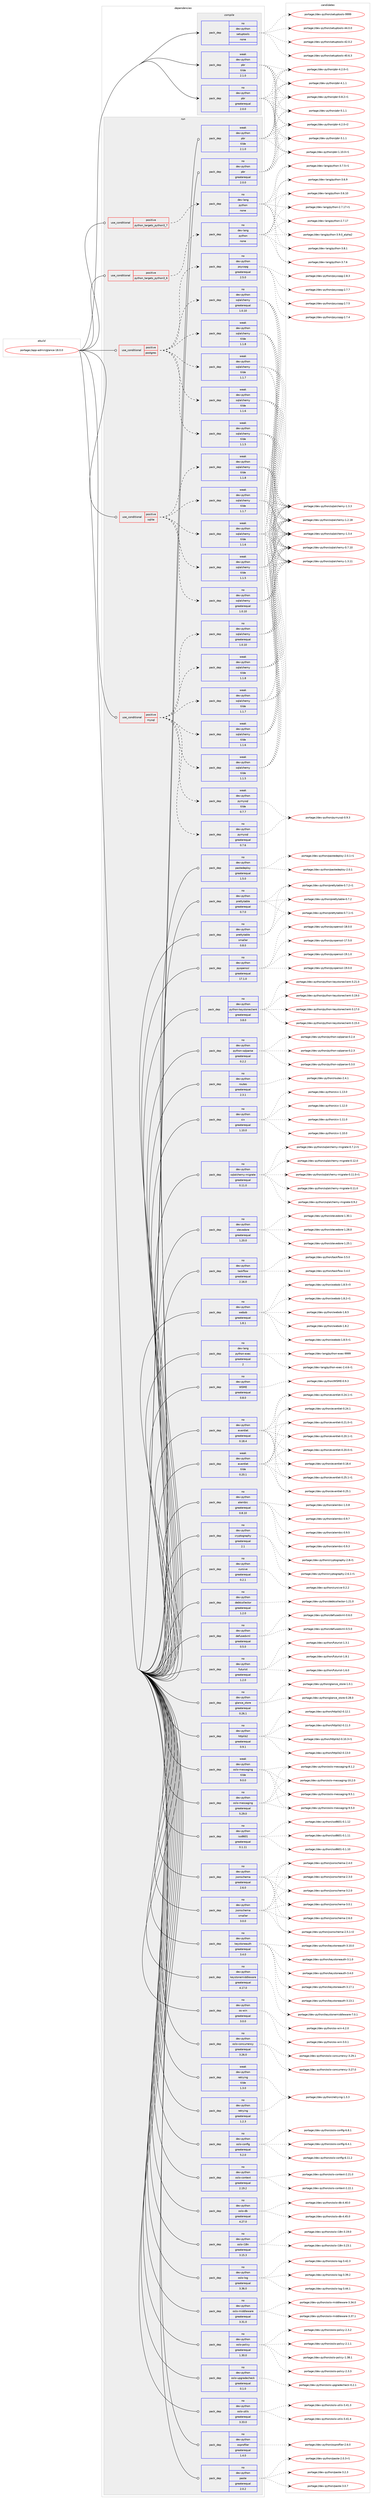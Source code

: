 digraph prolog {

# *************
# Graph options
# *************

newrank=true;
concentrate=true;
compound=true;
graph [rankdir=LR,fontname=Helvetica,fontsize=10,ranksep=1.5];#, ranksep=2.5, nodesep=0.2];
edge  [arrowhead=vee];
node  [fontname=Helvetica,fontsize=10];

# **********
# The ebuild
# **********

subgraph cluster_leftcol {
color=gray;
label=<<i>ebuild</i>>;
id [label="portage://app-admin/glance-18.0.0", color=red, width=4, href="../app-admin/glance-18.0.0.svg"];
}

# ****************
# The dependencies
# ****************

subgraph cluster_midcol {
color=gray;
label=<<i>dependencies</i>>;
subgraph cluster_compile {
fillcolor="#eeeeee";
style=filled;
label=<<i>compile</i>>;
subgraph pack492073 {
dependency655842 [label=<<TABLE BORDER="0" CELLBORDER="1" CELLSPACING="0" CELLPADDING="4" WIDTH="220"><TR><TD ROWSPAN="6" CELLPADDING="30">pack_dep</TD></TR><TR><TD WIDTH="110">no</TD></TR><TR><TD>dev-python</TD></TR><TR><TD>pbr</TD></TR><TR><TD>greaterequal</TD></TR><TR><TD>2.0.0</TD></TR></TABLE>>, shape=none, color=blue];
}
id:e -> dependency655842:w [weight=20,style="solid",arrowhead="vee"];
subgraph pack492074 {
dependency655843 [label=<<TABLE BORDER="0" CELLBORDER="1" CELLSPACING="0" CELLPADDING="4" WIDTH="220"><TR><TD ROWSPAN="6" CELLPADDING="30">pack_dep</TD></TR><TR><TD WIDTH="110">no</TD></TR><TR><TD>dev-python</TD></TR><TR><TD>setuptools</TD></TR><TR><TD>none</TD></TR><TR><TD></TD></TR></TABLE>>, shape=none, color=blue];
}
id:e -> dependency655843:w [weight=20,style="solid",arrowhead="vee"];
subgraph pack492075 {
dependency655844 [label=<<TABLE BORDER="0" CELLBORDER="1" CELLSPACING="0" CELLPADDING="4" WIDTH="220"><TR><TD ROWSPAN="6" CELLPADDING="30">pack_dep</TD></TR><TR><TD WIDTH="110">weak</TD></TR><TR><TD>dev-python</TD></TR><TR><TD>pbr</TD></TR><TR><TD>tilde</TD></TR><TR><TD>2.1.0</TD></TR></TABLE>>, shape=none, color=blue];
}
id:e -> dependency655844:w [weight=20,style="solid",arrowhead="vee"];
}
subgraph cluster_compileandrun {
fillcolor="#eeeeee";
style=filled;
label=<<i>compile and run</i>>;
}
subgraph cluster_run {
fillcolor="#eeeeee";
style=filled;
label=<<i>run</i>>;
subgraph cond155046 {
dependency655845 [label=<<TABLE BORDER="0" CELLBORDER="1" CELLSPACING="0" CELLPADDING="4"><TR><TD ROWSPAN="3" CELLPADDING="10">use_conditional</TD></TR><TR><TD>positive</TD></TR><TR><TD>mysql</TD></TR></TABLE>>, shape=none, color=red];
subgraph pack492076 {
dependency655846 [label=<<TABLE BORDER="0" CELLBORDER="1" CELLSPACING="0" CELLPADDING="4" WIDTH="220"><TR><TD ROWSPAN="6" CELLPADDING="30">pack_dep</TD></TR><TR><TD WIDTH="110">no</TD></TR><TR><TD>dev-python</TD></TR><TR><TD>pymysql</TD></TR><TR><TD>greaterequal</TD></TR><TR><TD>0.7.6</TD></TR></TABLE>>, shape=none, color=blue];
}
dependency655845:e -> dependency655846:w [weight=20,style="dashed",arrowhead="vee"];
subgraph pack492077 {
dependency655847 [label=<<TABLE BORDER="0" CELLBORDER="1" CELLSPACING="0" CELLPADDING="4" WIDTH="220"><TR><TD ROWSPAN="6" CELLPADDING="30">pack_dep</TD></TR><TR><TD WIDTH="110">weak</TD></TR><TR><TD>dev-python</TD></TR><TR><TD>pymysql</TD></TR><TR><TD>tilde</TD></TR><TR><TD>0.7.7</TD></TR></TABLE>>, shape=none, color=blue];
}
dependency655845:e -> dependency655847:w [weight=20,style="dashed",arrowhead="vee"];
subgraph pack492078 {
dependency655848 [label=<<TABLE BORDER="0" CELLBORDER="1" CELLSPACING="0" CELLPADDING="4" WIDTH="220"><TR><TD ROWSPAN="6" CELLPADDING="30">pack_dep</TD></TR><TR><TD WIDTH="110">no</TD></TR><TR><TD>dev-python</TD></TR><TR><TD>sqlalchemy</TD></TR><TR><TD>greaterequal</TD></TR><TR><TD>1.0.10</TD></TR></TABLE>>, shape=none, color=blue];
}
dependency655845:e -> dependency655848:w [weight=20,style="dashed",arrowhead="vee"];
subgraph pack492079 {
dependency655849 [label=<<TABLE BORDER="0" CELLBORDER="1" CELLSPACING="0" CELLPADDING="4" WIDTH="220"><TR><TD ROWSPAN="6" CELLPADDING="30">pack_dep</TD></TR><TR><TD WIDTH="110">weak</TD></TR><TR><TD>dev-python</TD></TR><TR><TD>sqlalchemy</TD></TR><TR><TD>tilde</TD></TR><TR><TD>1.1.5</TD></TR></TABLE>>, shape=none, color=blue];
}
dependency655845:e -> dependency655849:w [weight=20,style="dashed",arrowhead="vee"];
subgraph pack492080 {
dependency655850 [label=<<TABLE BORDER="0" CELLBORDER="1" CELLSPACING="0" CELLPADDING="4" WIDTH="220"><TR><TD ROWSPAN="6" CELLPADDING="30">pack_dep</TD></TR><TR><TD WIDTH="110">weak</TD></TR><TR><TD>dev-python</TD></TR><TR><TD>sqlalchemy</TD></TR><TR><TD>tilde</TD></TR><TR><TD>1.1.6</TD></TR></TABLE>>, shape=none, color=blue];
}
dependency655845:e -> dependency655850:w [weight=20,style="dashed",arrowhead="vee"];
subgraph pack492081 {
dependency655851 [label=<<TABLE BORDER="0" CELLBORDER="1" CELLSPACING="0" CELLPADDING="4" WIDTH="220"><TR><TD ROWSPAN="6" CELLPADDING="30">pack_dep</TD></TR><TR><TD WIDTH="110">weak</TD></TR><TR><TD>dev-python</TD></TR><TR><TD>sqlalchemy</TD></TR><TR><TD>tilde</TD></TR><TR><TD>1.1.7</TD></TR></TABLE>>, shape=none, color=blue];
}
dependency655845:e -> dependency655851:w [weight=20,style="dashed",arrowhead="vee"];
subgraph pack492082 {
dependency655852 [label=<<TABLE BORDER="0" CELLBORDER="1" CELLSPACING="0" CELLPADDING="4" WIDTH="220"><TR><TD ROWSPAN="6" CELLPADDING="30">pack_dep</TD></TR><TR><TD WIDTH="110">weak</TD></TR><TR><TD>dev-python</TD></TR><TR><TD>sqlalchemy</TD></TR><TR><TD>tilde</TD></TR><TR><TD>1.1.8</TD></TR></TABLE>>, shape=none, color=blue];
}
dependency655845:e -> dependency655852:w [weight=20,style="dashed",arrowhead="vee"];
}
id:e -> dependency655845:w [weight=20,style="solid",arrowhead="odot"];
subgraph cond155047 {
dependency655853 [label=<<TABLE BORDER="0" CELLBORDER="1" CELLSPACING="0" CELLPADDING="4"><TR><TD ROWSPAN="3" CELLPADDING="10">use_conditional</TD></TR><TR><TD>positive</TD></TR><TR><TD>postgres</TD></TR></TABLE>>, shape=none, color=red];
subgraph pack492083 {
dependency655854 [label=<<TABLE BORDER="0" CELLBORDER="1" CELLSPACING="0" CELLPADDING="4" WIDTH="220"><TR><TD ROWSPAN="6" CELLPADDING="30">pack_dep</TD></TR><TR><TD WIDTH="110">no</TD></TR><TR><TD>dev-python</TD></TR><TR><TD>psycopg</TD></TR><TR><TD>greaterequal</TD></TR><TR><TD>2.5.0</TD></TR></TABLE>>, shape=none, color=blue];
}
dependency655853:e -> dependency655854:w [weight=20,style="dashed",arrowhead="vee"];
subgraph pack492084 {
dependency655855 [label=<<TABLE BORDER="0" CELLBORDER="1" CELLSPACING="0" CELLPADDING="4" WIDTH="220"><TR><TD ROWSPAN="6" CELLPADDING="30">pack_dep</TD></TR><TR><TD WIDTH="110">no</TD></TR><TR><TD>dev-python</TD></TR><TR><TD>sqlalchemy</TD></TR><TR><TD>greaterequal</TD></TR><TR><TD>1.0.10</TD></TR></TABLE>>, shape=none, color=blue];
}
dependency655853:e -> dependency655855:w [weight=20,style="dashed",arrowhead="vee"];
subgraph pack492085 {
dependency655856 [label=<<TABLE BORDER="0" CELLBORDER="1" CELLSPACING="0" CELLPADDING="4" WIDTH="220"><TR><TD ROWSPAN="6" CELLPADDING="30">pack_dep</TD></TR><TR><TD WIDTH="110">weak</TD></TR><TR><TD>dev-python</TD></TR><TR><TD>sqlalchemy</TD></TR><TR><TD>tilde</TD></TR><TR><TD>1.1.5</TD></TR></TABLE>>, shape=none, color=blue];
}
dependency655853:e -> dependency655856:w [weight=20,style="dashed",arrowhead="vee"];
subgraph pack492086 {
dependency655857 [label=<<TABLE BORDER="0" CELLBORDER="1" CELLSPACING="0" CELLPADDING="4" WIDTH="220"><TR><TD ROWSPAN="6" CELLPADDING="30">pack_dep</TD></TR><TR><TD WIDTH="110">weak</TD></TR><TR><TD>dev-python</TD></TR><TR><TD>sqlalchemy</TD></TR><TR><TD>tilde</TD></TR><TR><TD>1.1.6</TD></TR></TABLE>>, shape=none, color=blue];
}
dependency655853:e -> dependency655857:w [weight=20,style="dashed",arrowhead="vee"];
subgraph pack492087 {
dependency655858 [label=<<TABLE BORDER="0" CELLBORDER="1" CELLSPACING="0" CELLPADDING="4" WIDTH="220"><TR><TD ROWSPAN="6" CELLPADDING="30">pack_dep</TD></TR><TR><TD WIDTH="110">weak</TD></TR><TR><TD>dev-python</TD></TR><TR><TD>sqlalchemy</TD></TR><TR><TD>tilde</TD></TR><TR><TD>1.1.7</TD></TR></TABLE>>, shape=none, color=blue];
}
dependency655853:e -> dependency655858:w [weight=20,style="dashed",arrowhead="vee"];
subgraph pack492088 {
dependency655859 [label=<<TABLE BORDER="0" CELLBORDER="1" CELLSPACING="0" CELLPADDING="4" WIDTH="220"><TR><TD ROWSPAN="6" CELLPADDING="30">pack_dep</TD></TR><TR><TD WIDTH="110">weak</TD></TR><TR><TD>dev-python</TD></TR><TR><TD>sqlalchemy</TD></TR><TR><TD>tilde</TD></TR><TR><TD>1.1.8</TD></TR></TABLE>>, shape=none, color=blue];
}
dependency655853:e -> dependency655859:w [weight=20,style="dashed",arrowhead="vee"];
}
id:e -> dependency655853:w [weight=20,style="solid",arrowhead="odot"];
subgraph cond155048 {
dependency655860 [label=<<TABLE BORDER="0" CELLBORDER="1" CELLSPACING="0" CELLPADDING="4"><TR><TD ROWSPAN="3" CELLPADDING="10">use_conditional</TD></TR><TR><TD>positive</TD></TR><TR><TD>python_targets_python3_6</TD></TR></TABLE>>, shape=none, color=red];
subgraph pack492089 {
dependency655861 [label=<<TABLE BORDER="0" CELLBORDER="1" CELLSPACING="0" CELLPADDING="4" WIDTH="220"><TR><TD ROWSPAN="6" CELLPADDING="30">pack_dep</TD></TR><TR><TD WIDTH="110">no</TD></TR><TR><TD>dev-lang</TD></TR><TR><TD>python</TD></TR><TR><TD>none</TD></TR><TR><TD></TD></TR></TABLE>>, shape=none, color=blue];
}
dependency655860:e -> dependency655861:w [weight=20,style="dashed",arrowhead="vee"];
}
id:e -> dependency655860:w [weight=20,style="solid",arrowhead="odot"];
subgraph cond155049 {
dependency655862 [label=<<TABLE BORDER="0" CELLBORDER="1" CELLSPACING="0" CELLPADDING="4"><TR><TD ROWSPAN="3" CELLPADDING="10">use_conditional</TD></TR><TR><TD>positive</TD></TR><TR><TD>python_targets_python3_7</TD></TR></TABLE>>, shape=none, color=red];
subgraph pack492090 {
dependency655863 [label=<<TABLE BORDER="0" CELLBORDER="1" CELLSPACING="0" CELLPADDING="4" WIDTH="220"><TR><TD ROWSPAN="6" CELLPADDING="30">pack_dep</TD></TR><TR><TD WIDTH="110">no</TD></TR><TR><TD>dev-lang</TD></TR><TR><TD>python</TD></TR><TR><TD>none</TD></TR><TR><TD></TD></TR></TABLE>>, shape=none, color=blue];
}
dependency655862:e -> dependency655863:w [weight=20,style="dashed",arrowhead="vee"];
}
id:e -> dependency655862:w [weight=20,style="solid",arrowhead="odot"];
subgraph cond155050 {
dependency655864 [label=<<TABLE BORDER="0" CELLBORDER="1" CELLSPACING="0" CELLPADDING="4"><TR><TD ROWSPAN="3" CELLPADDING="10">use_conditional</TD></TR><TR><TD>positive</TD></TR><TR><TD>sqlite</TD></TR></TABLE>>, shape=none, color=red];
subgraph pack492091 {
dependency655865 [label=<<TABLE BORDER="0" CELLBORDER="1" CELLSPACING="0" CELLPADDING="4" WIDTH="220"><TR><TD ROWSPAN="6" CELLPADDING="30">pack_dep</TD></TR><TR><TD WIDTH="110">no</TD></TR><TR><TD>dev-python</TD></TR><TR><TD>sqlalchemy</TD></TR><TR><TD>greaterequal</TD></TR><TR><TD>1.0.10</TD></TR></TABLE>>, shape=none, color=blue];
}
dependency655864:e -> dependency655865:w [weight=20,style="dashed",arrowhead="vee"];
subgraph pack492092 {
dependency655866 [label=<<TABLE BORDER="0" CELLBORDER="1" CELLSPACING="0" CELLPADDING="4" WIDTH="220"><TR><TD ROWSPAN="6" CELLPADDING="30">pack_dep</TD></TR><TR><TD WIDTH="110">weak</TD></TR><TR><TD>dev-python</TD></TR><TR><TD>sqlalchemy</TD></TR><TR><TD>tilde</TD></TR><TR><TD>1.1.5</TD></TR></TABLE>>, shape=none, color=blue];
}
dependency655864:e -> dependency655866:w [weight=20,style="dashed",arrowhead="vee"];
subgraph pack492093 {
dependency655867 [label=<<TABLE BORDER="0" CELLBORDER="1" CELLSPACING="0" CELLPADDING="4" WIDTH="220"><TR><TD ROWSPAN="6" CELLPADDING="30">pack_dep</TD></TR><TR><TD WIDTH="110">weak</TD></TR><TR><TD>dev-python</TD></TR><TR><TD>sqlalchemy</TD></TR><TR><TD>tilde</TD></TR><TR><TD>1.1.6</TD></TR></TABLE>>, shape=none, color=blue];
}
dependency655864:e -> dependency655867:w [weight=20,style="dashed",arrowhead="vee"];
subgraph pack492094 {
dependency655868 [label=<<TABLE BORDER="0" CELLBORDER="1" CELLSPACING="0" CELLPADDING="4" WIDTH="220"><TR><TD ROWSPAN="6" CELLPADDING="30">pack_dep</TD></TR><TR><TD WIDTH="110">weak</TD></TR><TR><TD>dev-python</TD></TR><TR><TD>sqlalchemy</TD></TR><TR><TD>tilde</TD></TR><TR><TD>1.1.7</TD></TR></TABLE>>, shape=none, color=blue];
}
dependency655864:e -> dependency655868:w [weight=20,style="dashed",arrowhead="vee"];
subgraph pack492095 {
dependency655869 [label=<<TABLE BORDER="0" CELLBORDER="1" CELLSPACING="0" CELLPADDING="4" WIDTH="220"><TR><TD ROWSPAN="6" CELLPADDING="30">pack_dep</TD></TR><TR><TD WIDTH="110">weak</TD></TR><TR><TD>dev-python</TD></TR><TR><TD>sqlalchemy</TD></TR><TR><TD>tilde</TD></TR><TR><TD>1.1.8</TD></TR></TABLE>>, shape=none, color=blue];
}
dependency655864:e -> dependency655869:w [weight=20,style="dashed",arrowhead="vee"];
}
id:e -> dependency655864:w [weight=20,style="solid",arrowhead="odot"];
subgraph pack492096 {
dependency655870 [label=<<TABLE BORDER="0" CELLBORDER="1" CELLSPACING="0" CELLPADDING="4" WIDTH="220"><TR><TD ROWSPAN="6" CELLPADDING="30">pack_dep</TD></TR><TR><TD WIDTH="110">no</TD></TR><TR><TD>dev-lang</TD></TR><TR><TD>python-exec</TD></TR><TR><TD>greaterequal</TD></TR><TR><TD>2</TD></TR></TABLE>>, shape=none, color=blue];
}
id:e -> dependency655870:w [weight=20,style="solid",arrowhead="odot"];
subgraph pack492097 {
dependency655871 [label=<<TABLE BORDER="0" CELLBORDER="1" CELLSPACING="0" CELLPADDING="4" WIDTH="220"><TR><TD ROWSPAN="6" CELLPADDING="30">pack_dep</TD></TR><TR><TD WIDTH="110">no</TD></TR><TR><TD>dev-python</TD></TR><TR><TD>WSME</TD></TR><TR><TD>greaterequal</TD></TR><TR><TD>0.8.0</TD></TR></TABLE>>, shape=none, color=blue];
}
id:e -> dependency655871:w [weight=20,style="solid",arrowhead="odot"];
subgraph pack492098 {
dependency655872 [label=<<TABLE BORDER="0" CELLBORDER="1" CELLSPACING="0" CELLPADDING="4" WIDTH="220"><TR><TD ROWSPAN="6" CELLPADDING="30">pack_dep</TD></TR><TR><TD WIDTH="110">no</TD></TR><TR><TD>dev-python</TD></TR><TR><TD>alembic</TD></TR><TR><TD>greaterequal</TD></TR><TR><TD>0.8.10</TD></TR></TABLE>>, shape=none, color=blue];
}
id:e -> dependency655872:w [weight=20,style="solid",arrowhead="odot"];
subgraph pack492099 {
dependency655873 [label=<<TABLE BORDER="0" CELLBORDER="1" CELLSPACING="0" CELLPADDING="4" WIDTH="220"><TR><TD ROWSPAN="6" CELLPADDING="30">pack_dep</TD></TR><TR><TD WIDTH="110">no</TD></TR><TR><TD>dev-python</TD></TR><TR><TD>cryptography</TD></TR><TR><TD>greaterequal</TD></TR><TR><TD>2.1</TD></TR></TABLE>>, shape=none, color=blue];
}
id:e -> dependency655873:w [weight=20,style="solid",arrowhead="odot"];
subgraph pack492100 {
dependency655874 [label=<<TABLE BORDER="0" CELLBORDER="1" CELLSPACING="0" CELLPADDING="4" WIDTH="220"><TR><TD ROWSPAN="6" CELLPADDING="30">pack_dep</TD></TR><TR><TD WIDTH="110">no</TD></TR><TR><TD>dev-python</TD></TR><TR><TD>cursive</TD></TR><TR><TD>greaterequal</TD></TR><TR><TD>0.2.1</TD></TR></TABLE>>, shape=none, color=blue];
}
id:e -> dependency655874:w [weight=20,style="solid",arrowhead="odot"];
subgraph pack492101 {
dependency655875 [label=<<TABLE BORDER="0" CELLBORDER="1" CELLSPACING="0" CELLPADDING="4" WIDTH="220"><TR><TD ROWSPAN="6" CELLPADDING="30">pack_dep</TD></TR><TR><TD WIDTH="110">no</TD></TR><TR><TD>dev-python</TD></TR><TR><TD>debtcollector</TD></TR><TR><TD>greaterequal</TD></TR><TR><TD>1.2.0</TD></TR></TABLE>>, shape=none, color=blue];
}
id:e -> dependency655875:w [weight=20,style="solid",arrowhead="odot"];
subgraph pack492102 {
dependency655876 [label=<<TABLE BORDER="0" CELLBORDER="1" CELLSPACING="0" CELLPADDING="4" WIDTH="220"><TR><TD ROWSPAN="6" CELLPADDING="30">pack_dep</TD></TR><TR><TD WIDTH="110">no</TD></TR><TR><TD>dev-python</TD></TR><TR><TD>defusedxml</TD></TR><TR><TD>greaterequal</TD></TR><TR><TD>0.5.0</TD></TR></TABLE>>, shape=none, color=blue];
}
id:e -> dependency655876:w [weight=20,style="solid",arrowhead="odot"];
subgraph pack492103 {
dependency655877 [label=<<TABLE BORDER="0" CELLBORDER="1" CELLSPACING="0" CELLPADDING="4" WIDTH="220"><TR><TD ROWSPAN="6" CELLPADDING="30">pack_dep</TD></TR><TR><TD WIDTH="110">no</TD></TR><TR><TD>dev-python</TD></TR><TR><TD>eventlet</TD></TR><TR><TD>greaterequal</TD></TR><TR><TD>0.18.4</TD></TR></TABLE>>, shape=none, color=blue];
}
id:e -> dependency655877:w [weight=20,style="solid",arrowhead="odot"];
subgraph pack492104 {
dependency655878 [label=<<TABLE BORDER="0" CELLBORDER="1" CELLSPACING="0" CELLPADDING="4" WIDTH="220"><TR><TD ROWSPAN="6" CELLPADDING="30">pack_dep</TD></TR><TR><TD WIDTH="110">no</TD></TR><TR><TD>dev-python</TD></TR><TR><TD>futurist</TD></TR><TR><TD>greaterequal</TD></TR><TR><TD>1.2.0</TD></TR></TABLE>>, shape=none, color=blue];
}
id:e -> dependency655878:w [weight=20,style="solid",arrowhead="odot"];
subgraph pack492105 {
dependency655879 [label=<<TABLE BORDER="0" CELLBORDER="1" CELLSPACING="0" CELLPADDING="4" WIDTH="220"><TR><TD ROWSPAN="6" CELLPADDING="30">pack_dep</TD></TR><TR><TD WIDTH="110">no</TD></TR><TR><TD>dev-python</TD></TR><TR><TD>glance_store</TD></TR><TR><TD>greaterequal</TD></TR><TR><TD>0.26.1</TD></TR></TABLE>>, shape=none, color=blue];
}
id:e -> dependency655879:w [weight=20,style="solid",arrowhead="odot"];
subgraph pack492106 {
dependency655880 [label=<<TABLE BORDER="0" CELLBORDER="1" CELLSPACING="0" CELLPADDING="4" WIDTH="220"><TR><TD ROWSPAN="6" CELLPADDING="30">pack_dep</TD></TR><TR><TD WIDTH="110">no</TD></TR><TR><TD>dev-python</TD></TR><TR><TD>httplib2</TD></TR><TR><TD>greaterequal</TD></TR><TR><TD>0.9.1</TD></TR></TABLE>>, shape=none, color=blue];
}
id:e -> dependency655880:w [weight=20,style="solid",arrowhead="odot"];
subgraph pack492107 {
dependency655881 [label=<<TABLE BORDER="0" CELLBORDER="1" CELLSPACING="0" CELLPADDING="4" WIDTH="220"><TR><TD ROWSPAN="6" CELLPADDING="30">pack_dep</TD></TR><TR><TD WIDTH="110">no</TD></TR><TR><TD>dev-python</TD></TR><TR><TD>iso8601</TD></TR><TR><TD>greaterequal</TD></TR><TR><TD>0.1.11</TD></TR></TABLE>>, shape=none, color=blue];
}
id:e -> dependency655881:w [weight=20,style="solid",arrowhead="odot"];
subgraph pack492108 {
dependency655882 [label=<<TABLE BORDER="0" CELLBORDER="1" CELLSPACING="0" CELLPADDING="4" WIDTH="220"><TR><TD ROWSPAN="6" CELLPADDING="30">pack_dep</TD></TR><TR><TD WIDTH="110">no</TD></TR><TR><TD>dev-python</TD></TR><TR><TD>jsonschema</TD></TR><TR><TD>greaterequal</TD></TR><TR><TD>2.6.0</TD></TR></TABLE>>, shape=none, color=blue];
}
id:e -> dependency655882:w [weight=20,style="solid",arrowhead="odot"];
subgraph pack492109 {
dependency655883 [label=<<TABLE BORDER="0" CELLBORDER="1" CELLSPACING="0" CELLPADDING="4" WIDTH="220"><TR><TD ROWSPAN="6" CELLPADDING="30">pack_dep</TD></TR><TR><TD WIDTH="110">no</TD></TR><TR><TD>dev-python</TD></TR><TR><TD>jsonschema</TD></TR><TR><TD>smaller</TD></TR><TR><TD>3.0.0</TD></TR></TABLE>>, shape=none, color=blue];
}
id:e -> dependency655883:w [weight=20,style="solid",arrowhead="odot"];
subgraph pack492110 {
dependency655884 [label=<<TABLE BORDER="0" CELLBORDER="1" CELLSPACING="0" CELLPADDING="4" WIDTH="220"><TR><TD ROWSPAN="6" CELLPADDING="30">pack_dep</TD></TR><TR><TD WIDTH="110">no</TD></TR><TR><TD>dev-python</TD></TR><TR><TD>keystoneauth</TD></TR><TR><TD>greaterequal</TD></TR><TR><TD>3.4.0</TD></TR></TABLE>>, shape=none, color=blue];
}
id:e -> dependency655884:w [weight=20,style="solid",arrowhead="odot"];
subgraph pack492111 {
dependency655885 [label=<<TABLE BORDER="0" CELLBORDER="1" CELLSPACING="0" CELLPADDING="4" WIDTH="220"><TR><TD ROWSPAN="6" CELLPADDING="30">pack_dep</TD></TR><TR><TD WIDTH="110">no</TD></TR><TR><TD>dev-python</TD></TR><TR><TD>keystonemiddleware</TD></TR><TR><TD>greaterequal</TD></TR><TR><TD>4.17.0</TD></TR></TABLE>>, shape=none, color=blue];
}
id:e -> dependency655885:w [weight=20,style="solid",arrowhead="odot"];
subgraph pack492112 {
dependency655886 [label=<<TABLE BORDER="0" CELLBORDER="1" CELLSPACING="0" CELLPADDING="4" WIDTH="220"><TR><TD ROWSPAN="6" CELLPADDING="30">pack_dep</TD></TR><TR><TD WIDTH="110">no</TD></TR><TR><TD>dev-python</TD></TR><TR><TD>os-win</TD></TR><TR><TD>greaterequal</TD></TR><TR><TD>3.0.0</TD></TR></TABLE>>, shape=none, color=blue];
}
id:e -> dependency655886:w [weight=20,style="solid",arrowhead="odot"];
subgraph pack492113 {
dependency655887 [label=<<TABLE BORDER="0" CELLBORDER="1" CELLSPACING="0" CELLPADDING="4" WIDTH="220"><TR><TD ROWSPAN="6" CELLPADDING="30">pack_dep</TD></TR><TR><TD WIDTH="110">no</TD></TR><TR><TD>dev-python</TD></TR><TR><TD>oslo-concurrency</TD></TR><TR><TD>greaterequal</TD></TR><TR><TD>3.26.0</TD></TR></TABLE>>, shape=none, color=blue];
}
id:e -> dependency655887:w [weight=20,style="solid",arrowhead="odot"];
subgraph pack492114 {
dependency655888 [label=<<TABLE BORDER="0" CELLBORDER="1" CELLSPACING="0" CELLPADDING="4" WIDTH="220"><TR><TD ROWSPAN="6" CELLPADDING="30">pack_dep</TD></TR><TR><TD WIDTH="110">no</TD></TR><TR><TD>dev-python</TD></TR><TR><TD>oslo-config</TD></TR><TR><TD>greaterequal</TD></TR><TR><TD>5.2.0</TD></TR></TABLE>>, shape=none, color=blue];
}
id:e -> dependency655888:w [weight=20,style="solid",arrowhead="odot"];
subgraph pack492115 {
dependency655889 [label=<<TABLE BORDER="0" CELLBORDER="1" CELLSPACING="0" CELLPADDING="4" WIDTH="220"><TR><TD ROWSPAN="6" CELLPADDING="30">pack_dep</TD></TR><TR><TD WIDTH="110">no</TD></TR><TR><TD>dev-python</TD></TR><TR><TD>oslo-context</TD></TR><TR><TD>greaterequal</TD></TR><TR><TD>2.19.2</TD></TR></TABLE>>, shape=none, color=blue];
}
id:e -> dependency655889:w [weight=20,style="solid",arrowhead="odot"];
subgraph pack492116 {
dependency655890 [label=<<TABLE BORDER="0" CELLBORDER="1" CELLSPACING="0" CELLPADDING="4" WIDTH="220"><TR><TD ROWSPAN="6" CELLPADDING="30">pack_dep</TD></TR><TR><TD WIDTH="110">no</TD></TR><TR><TD>dev-python</TD></TR><TR><TD>oslo-db</TD></TR><TR><TD>greaterequal</TD></TR><TR><TD>4.27.0</TD></TR></TABLE>>, shape=none, color=blue];
}
id:e -> dependency655890:w [weight=20,style="solid",arrowhead="odot"];
subgraph pack492117 {
dependency655891 [label=<<TABLE BORDER="0" CELLBORDER="1" CELLSPACING="0" CELLPADDING="4" WIDTH="220"><TR><TD ROWSPAN="6" CELLPADDING="30">pack_dep</TD></TR><TR><TD WIDTH="110">no</TD></TR><TR><TD>dev-python</TD></TR><TR><TD>oslo-i18n</TD></TR><TR><TD>greaterequal</TD></TR><TR><TD>3.15.3</TD></TR></TABLE>>, shape=none, color=blue];
}
id:e -> dependency655891:w [weight=20,style="solid",arrowhead="odot"];
subgraph pack492118 {
dependency655892 [label=<<TABLE BORDER="0" CELLBORDER="1" CELLSPACING="0" CELLPADDING="4" WIDTH="220"><TR><TD ROWSPAN="6" CELLPADDING="30">pack_dep</TD></TR><TR><TD WIDTH="110">no</TD></TR><TR><TD>dev-python</TD></TR><TR><TD>oslo-log</TD></TR><TR><TD>greaterequal</TD></TR><TR><TD>3.36.0</TD></TR></TABLE>>, shape=none, color=blue];
}
id:e -> dependency655892:w [weight=20,style="solid",arrowhead="odot"];
subgraph pack492119 {
dependency655893 [label=<<TABLE BORDER="0" CELLBORDER="1" CELLSPACING="0" CELLPADDING="4" WIDTH="220"><TR><TD ROWSPAN="6" CELLPADDING="30">pack_dep</TD></TR><TR><TD WIDTH="110">no</TD></TR><TR><TD>dev-python</TD></TR><TR><TD>oslo-messaging</TD></TR><TR><TD>greaterequal</TD></TR><TR><TD>5.29.0</TD></TR></TABLE>>, shape=none, color=blue];
}
id:e -> dependency655893:w [weight=20,style="solid",arrowhead="odot"];
subgraph pack492120 {
dependency655894 [label=<<TABLE BORDER="0" CELLBORDER="1" CELLSPACING="0" CELLPADDING="4" WIDTH="220"><TR><TD ROWSPAN="6" CELLPADDING="30">pack_dep</TD></TR><TR><TD WIDTH="110">no</TD></TR><TR><TD>dev-python</TD></TR><TR><TD>oslo-middleware</TD></TR><TR><TD>greaterequal</TD></TR><TR><TD>3.31.0</TD></TR></TABLE>>, shape=none, color=blue];
}
id:e -> dependency655894:w [weight=20,style="solid",arrowhead="odot"];
subgraph pack492121 {
dependency655895 [label=<<TABLE BORDER="0" CELLBORDER="1" CELLSPACING="0" CELLPADDING="4" WIDTH="220"><TR><TD ROWSPAN="6" CELLPADDING="30">pack_dep</TD></TR><TR><TD WIDTH="110">no</TD></TR><TR><TD>dev-python</TD></TR><TR><TD>oslo-policy</TD></TR><TR><TD>greaterequal</TD></TR><TR><TD>1.30.0</TD></TR></TABLE>>, shape=none, color=blue];
}
id:e -> dependency655895:w [weight=20,style="solid",arrowhead="odot"];
subgraph pack492122 {
dependency655896 [label=<<TABLE BORDER="0" CELLBORDER="1" CELLSPACING="0" CELLPADDING="4" WIDTH="220"><TR><TD ROWSPAN="6" CELLPADDING="30">pack_dep</TD></TR><TR><TD WIDTH="110">no</TD></TR><TR><TD>dev-python</TD></TR><TR><TD>oslo-upgradecheck</TD></TR><TR><TD>greaterequal</TD></TR><TR><TD>0.1.0</TD></TR></TABLE>>, shape=none, color=blue];
}
id:e -> dependency655896:w [weight=20,style="solid",arrowhead="odot"];
subgraph pack492123 {
dependency655897 [label=<<TABLE BORDER="0" CELLBORDER="1" CELLSPACING="0" CELLPADDING="4" WIDTH="220"><TR><TD ROWSPAN="6" CELLPADDING="30">pack_dep</TD></TR><TR><TD WIDTH="110">no</TD></TR><TR><TD>dev-python</TD></TR><TR><TD>oslo-utils</TD></TR><TR><TD>greaterequal</TD></TR><TR><TD>3.33.0</TD></TR></TABLE>>, shape=none, color=blue];
}
id:e -> dependency655897:w [weight=20,style="solid",arrowhead="odot"];
subgraph pack492124 {
dependency655898 [label=<<TABLE BORDER="0" CELLBORDER="1" CELLSPACING="0" CELLPADDING="4" WIDTH="220"><TR><TD ROWSPAN="6" CELLPADDING="30">pack_dep</TD></TR><TR><TD WIDTH="110">no</TD></TR><TR><TD>dev-python</TD></TR><TR><TD>osprofiler</TD></TR><TR><TD>greaterequal</TD></TR><TR><TD>1.4.0</TD></TR></TABLE>>, shape=none, color=blue];
}
id:e -> dependency655898:w [weight=20,style="solid",arrowhead="odot"];
subgraph pack492125 {
dependency655899 [label=<<TABLE BORDER="0" CELLBORDER="1" CELLSPACING="0" CELLPADDING="4" WIDTH="220"><TR><TD ROWSPAN="6" CELLPADDING="30">pack_dep</TD></TR><TR><TD WIDTH="110">no</TD></TR><TR><TD>dev-python</TD></TR><TR><TD>paste</TD></TR><TR><TD>greaterequal</TD></TR><TR><TD>2.0.2</TD></TR></TABLE>>, shape=none, color=blue];
}
id:e -> dependency655899:w [weight=20,style="solid",arrowhead="odot"];
subgraph pack492126 {
dependency655900 [label=<<TABLE BORDER="0" CELLBORDER="1" CELLSPACING="0" CELLPADDING="4" WIDTH="220"><TR><TD ROWSPAN="6" CELLPADDING="30">pack_dep</TD></TR><TR><TD WIDTH="110">no</TD></TR><TR><TD>dev-python</TD></TR><TR><TD>pastedeploy</TD></TR><TR><TD>greaterequal</TD></TR><TR><TD>1.5.0</TD></TR></TABLE>>, shape=none, color=blue];
}
id:e -> dependency655900:w [weight=20,style="solid",arrowhead="odot"];
subgraph pack492127 {
dependency655901 [label=<<TABLE BORDER="0" CELLBORDER="1" CELLSPACING="0" CELLPADDING="4" WIDTH="220"><TR><TD ROWSPAN="6" CELLPADDING="30">pack_dep</TD></TR><TR><TD WIDTH="110">no</TD></TR><TR><TD>dev-python</TD></TR><TR><TD>pbr</TD></TR><TR><TD>greaterequal</TD></TR><TR><TD>2.0.0</TD></TR></TABLE>>, shape=none, color=blue];
}
id:e -> dependency655901:w [weight=20,style="solid",arrowhead="odot"];
subgraph pack492128 {
dependency655902 [label=<<TABLE BORDER="0" CELLBORDER="1" CELLSPACING="0" CELLPADDING="4" WIDTH="220"><TR><TD ROWSPAN="6" CELLPADDING="30">pack_dep</TD></TR><TR><TD WIDTH="110">no</TD></TR><TR><TD>dev-python</TD></TR><TR><TD>prettytable</TD></TR><TR><TD>greaterequal</TD></TR><TR><TD>0.7.0</TD></TR></TABLE>>, shape=none, color=blue];
}
id:e -> dependency655902:w [weight=20,style="solid",arrowhead="odot"];
subgraph pack492129 {
dependency655903 [label=<<TABLE BORDER="0" CELLBORDER="1" CELLSPACING="0" CELLPADDING="4" WIDTH="220"><TR><TD ROWSPAN="6" CELLPADDING="30">pack_dep</TD></TR><TR><TD WIDTH="110">no</TD></TR><TR><TD>dev-python</TD></TR><TR><TD>prettytable</TD></TR><TR><TD>smaller</TD></TR><TR><TD>0.8.0</TD></TR></TABLE>>, shape=none, color=blue];
}
id:e -> dependency655903:w [weight=20,style="solid",arrowhead="odot"];
subgraph pack492130 {
dependency655904 [label=<<TABLE BORDER="0" CELLBORDER="1" CELLSPACING="0" CELLPADDING="4" WIDTH="220"><TR><TD ROWSPAN="6" CELLPADDING="30">pack_dep</TD></TR><TR><TD WIDTH="110">no</TD></TR><TR><TD>dev-python</TD></TR><TR><TD>pyopenssl</TD></TR><TR><TD>greaterequal</TD></TR><TR><TD>17.1.0</TD></TR></TABLE>>, shape=none, color=blue];
}
id:e -> dependency655904:w [weight=20,style="solid",arrowhead="odot"];
subgraph pack492131 {
dependency655905 [label=<<TABLE BORDER="0" CELLBORDER="1" CELLSPACING="0" CELLPADDING="4" WIDTH="220"><TR><TD ROWSPAN="6" CELLPADDING="30">pack_dep</TD></TR><TR><TD WIDTH="110">no</TD></TR><TR><TD>dev-python</TD></TR><TR><TD>python-keystoneclient</TD></TR><TR><TD>greaterequal</TD></TR><TR><TD>3.8.0</TD></TR></TABLE>>, shape=none, color=blue];
}
id:e -> dependency655905:w [weight=20,style="solid",arrowhead="odot"];
subgraph pack492132 {
dependency655906 [label=<<TABLE BORDER="0" CELLBORDER="1" CELLSPACING="0" CELLPADDING="4" WIDTH="220"><TR><TD ROWSPAN="6" CELLPADDING="30">pack_dep</TD></TR><TR><TD WIDTH="110">no</TD></TR><TR><TD>dev-python</TD></TR><TR><TD>python-sqlparse</TD></TR><TR><TD>greaterequal</TD></TR><TR><TD>0.2.2</TD></TR></TABLE>>, shape=none, color=blue];
}
id:e -> dependency655906:w [weight=20,style="solid",arrowhead="odot"];
subgraph pack492133 {
dependency655907 [label=<<TABLE BORDER="0" CELLBORDER="1" CELLSPACING="0" CELLPADDING="4" WIDTH="220"><TR><TD ROWSPAN="6" CELLPADDING="30">pack_dep</TD></TR><TR><TD WIDTH="110">no</TD></TR><TR><TD>dev-python</TD></TR><TR><TD>retrying</TD></TR><TR><TD>greaterequal</TD></TR><TR><TD>1.2.3</TD></TR></TABLE>>, shape=none, color=blue];
}
id:e -> dependency655907:w [weight=20,style="solid",arrowhead="odot"];
subgraph pack492134 {
dependency655908 [label=<<TABLE BORDER="0" CELLBORDER="1" CELLSPACING="0" CELLPADDING="4" WIDTH="220"><TR><TD ROWSPAN="6" CELLPADDING="30">pack_dep</TD></TR><TR><TD WIDTH="110">no</TD></TR><TR><TD>dev-python</TD></TR><TR><TD>routes</TD></TR><TR><TD>greaterequal</TD></TR><TR><TD>2.3.1</TD></TR></TABLE>>, shape=none, color=blue];
}
id:e -> dependency655908:w [weight=20,style="solid",arrowhead="odot"];
subgraph pack492135 {
dependency655909 [label=<<TABLE BORDER="0" CELLBORDER="1" CELLSPACING="0" CELLPADDING="4" WIDTH="220"><TR><TD ROWSPAN="6" CELLPADDING="30">pack_dep</TD></TR><TR><TD WIDTH="110">no</TD></TR><TR><TD>dev-python</TD></TR><TR><TD>six</TD></TR><TR><TD>greaterequal</TD></TR><TR><TD>1.10.0</TD></TR></TABLE>>, shape=none, color=blue];
}
id:e -> dependency655909:w [weight=20,style="solid",arrowhead="odot"];
subgraph pack492136 {
dependency655910 [label=<<TABLE BORDER="0" CELLBORDER="1" CELLSPACING="0" CELLPADDING="4" WIDTH="220"><TR><TD ROWSPAN="6" CELLPADDING="30">pack_dep</TD></TR><TR><TD WIDTH="110">no</TD></TR><TR><TD>dev-python</TD></TR><TR><TD>sqlalchemy-migrate</TD></TR><TR><TD>greaterequal</TD></TR><TR><TD>0.11.0</TD></TR></TABLE>>, shape=none, color=blue];
}
id:e -> dependency655910:w [weight=20,style="solid",arrowhead="odot"];
subgraph pack492137 {
dependency655911 [label=<<TABLE BORDER="0" CELLBORDER="1" CELLSPACING="0" CELLPADDING="4" WIDTH="220"><TR><TD ROWSPAN="6" CELLPADDING="30">pack_dep</TD></TR><TR><TD WIDTH="110">no</TD></TR><TR><TD>dev-python</TD></TR><TR><TD>stevedore</TD></TR><TR><TD>greaterequal</TD></TR><TR><TD>1.20.0</TD></TR></TABLE>>, shape=none, color=blue];
}
id:e -> dependency655911:w [weight=20,style="solid",arrowhead="odot"];
subgraph pack492138 {
dependency655912 [label=<<TABLE BORDER="0" CELLBORDER="1" CELLSPACING="0" CELLPADDING="4" WIDTH="220"><TR><TD ROWSPAN="6" CELLPADDING="30">pack_dep</TD></TR><TR><TD WIDTH="110">no</TD></TR><TR><TD>dev-python</TD></TR><TR><TD>taskflow</TD></TR><TR><TD>greaterequal</TD></TR><TR><TD>2.16.0</TD></TR></TABLE>>, shape=none, color=blue];
}
id:e -> dependency655912:w [weight=20,style="solid",arrowhead="odot"];
subgraph pack492139 {
dependency655913 [label=<<TABLE BORDER="0" CELLBORDER="1" CELLSPACING="0" CELLPADDING="4" WIDTH="220"><TR><TD ROWSPAN="6" CELLPADDING="30">pack_dep</TD></TR><TR><TD WIDTH="110">no</TD></TR><TR><TD>dev-python</TD></TR><TR><TD>webob</TD></TR><TR><TD>greaterequal</TD></TR><TR><TD>1.8.1</TD></TR></TABLE>>, shape=none, color=blue];
}
id:e -> dependency655913:w [weight=20,style="solid",arrowhead="odot"];
subgraph pack492140 {
dependency655914 [label=<<TABLE BORDER="0" CELLBORDER="1" CELLSPACING="0" CELLPADDING="4" WIDTH="220"><TR><TD ROWSPAN="6" CELLPADDING="30">pack_dep</TD></TR><TR><TD WIDTH="110">weak</TD></TR><TR><TD>dev-python</TD></TR><TR><TD>eventlet</TD></TR><TR><TD>tilde</TD></TR><TR><TD>0.20.1</TD></TR></TABLE>>, shape=none, color=blue];
}
id:e -> dependency655914:w [weight=20,style="solid",arrowhead="odot"];
subgraph pack492141 {
dependency655915 [label=<<TABLE BORDER="0" CELLBORDER="1" CELLSPACING="0" CELLPADDING="4" WIDTH="220"><TR><TD ROWSPAN="6" CELLPADDING="30">pack_dep</TD></TR><TR><TD WIDTH="110">weak</TD></TR><TR><TD>dev-python</TD></TR><TR><TD>oslo-messaging</TD></TR><TR><TD>tilde</TD></TR><TR><TD>9.0.0</TD></TR></TABLE>>, shape=none, color=blue];
}
id:e -> dependency655915:w [weight=20,style="solid",arrowhead="odot"];
subgraph pack492142 {
dependency655916 [label=<<TABLE BORDER="0" CELLBORDER="1" CELLSPACING="0" CELLPADDING="4" WIDTH="220"><TR><TD ROWSPAN="6" CELLPADDING="30">pack_dep</TD></TR><TR><TD WIDTH="110">weak</TD></TR><TR><TD>dev-python</TD></TR><TR><TD>pbr</TD></TR><TR><TD>tilde</TD></TR><TR><TD>2.1.0</TD></TR></TABLE>>, shape=none, color=blue];
}
id:e -> dependency655916:w [weight=20,style="solid",arrowhead="odot"];
subgraph pack492143 {
dependency655917 [label=<<TABLE BORDER="0" CELLBORDER="1" CELLSPACING="0" CELLPADDING="4" WIDTH="220"><TR><TD ROWSPAN="6" CELLPADDING="30">pack_dep</TD></TR><TR><TD WIDTH="110">weak</TD></TR><TR><TD>dev-python</TD></TR><TR><TD>retrying</TD></TR><TR><TD>tilde</TD></TR><TR><TD>1.3.0</TD></TR></TABLE>>, shape=none, color=blue];
}
id:e -> dependency655917:w [weight=20,style="solid",arrowhead="odot"];
}
}

# **************
# The candidates
# **************

subgraph cluster_choices {
rank=same;
color=gray;
label=<<i>candidates</i>>;

subgraph choice492073 {
color=black;
nodesep=1;
choice100101118451121211161041111104711298114455346494649 [label="portage://dev-python/pbr-5.1.1", color=red, width=4,href="../dev-python/pbr-5.1.1.svg"];
choice1001011184511212111610411111047112981144552465046484511450 [label="portage://dev-python/pbr-4.2.0-r2", color=red, width=4,href="../dev-python/pbr-4.2.0-r2.svg"];
choice1001011184511212111610411111047112981144552465046484511449 [label="portage://dev-python/pbr-4.2.0-r1", color=red, width=4,href="../dev-python/pbr-4.2.0-r1.svg"];
choice100101118451121211161041111104711298114455246494649 [label="portage://dev-python/pbr-4.1.1", color=red, width=4,href="../dev-python/pbr-4.1.1.svg"];
choice100101118451121211161041111104711298114455146494649 [label="portage://dev-python/pbr-3.1.1", color=red, width=4,href="../dev-python/pbr-3.1.1.svg"];
choice100101118451121211161041111104711298114454946494846484511449 [label="portage://dev-python/pbr-1.10.0-r1", color=red, width=4,href="../dev-python/pbr-1.10.0-r1.svg"];
choice1001011184511212111610411111047112981144548465646504511449 [label="portage://dev-python/pbr-0.8.2-r1", color=red, width=4,href="../dev-python/pbr-0.8.2-r1.svg"];
dependency655842:e -> choice100101118451121211161041111104711298114455346494649:w [style=dotted,weight="100"];
dependency655842:e -> choice1001011184511212111610411111047112981144552465046484511450:w [style=dotted,weight="100"];
dependency655842:e -> choice1001011184511212111610411111047112981144552465046484511449:w [style=dotted,weight="100"];
dependency655842:e -> choice100101118451121211161041111104711298114455246494649:w [style=dotted,weight="100"];
dependency655842:e -> choice100101118451121211161041111104711298114455146494649:w [style=dotted,weight="100"];
dependency655842:e -> choice100101118451121211161041111104711298114454946494846484511449:w [style=dotted,weight="100"];
dependency655842:e -> choice1001011184511212111610411111047112981144548465646504511449:w [style=dotted,weight="100"];
}
subgraph choice492074 {
color=black;
nodesep=1;
choice10010111845112121116104111110471151011161171121161111111081154557575757 [label="portage://dev-python/setuptools-9999", color=red, width=4,href="../dev-python/setuptools-9999.svg"];
choice100101118451121211161041111104711510111611711211611111110811545525246484648 [label="portage://dev-python/setuptools-44.0.0", color=red, width=4,href="../dev-python/setuptools-44.0.0.svg"];
choice100101118451121211161041111104711510111611711211611111110811545525046484650 [label="portage://dev-python/setuptools-42.0.2", color=red, width=4,href="../dev-python/setuptools-42.0.2.svg"];
choice100101118451121211161041111104711510111611711211611111110811545524846544651 [label="portage://dev-python/setuptools-40.6.3", color=red, width=4,href="../dev-python/setuptools-40.6.3.svg"];
dependency655843:e -> choice10010111845112121116104111110471151011161171121161111111081154557575757:w [style=dotted,weight="100"];
dependency655843:e -> choice100101118451121211161041111104711510111611711211611111110811545525246484648:w [style=dotted,weight="100"];
dependency655843:e -> choice100101118451121211161041111104711510111611711211611111110811545525046484650:w [style=dotted,weight="100"];
dependency655843:e -> choice100101118451121211161041111104711510111611711211611111110811545524846544651:w [style=dotted,weight="100"];
}
subgraph choice492075 {
color=black;
nodesep=1;
choice100101118451121211161041111104711298114455346494649 [label="portage://dev-python/pbr-5.1.1", color=red, width=4,href="../dev-python/pbr-5.1.1.svg"];
choice1001011184511212111610411111047112981144552465046484511450 [label="portage://dev-python/pbr-4.2.0-r2", color=red, width=4,href="../dev-python/pbr-4.2.0-r2.svg"];
choice1001011184511212111610411111047112981144552465046484511449 [label="portage://dev-python/pbr-4.2.0-r1", color=red, width=4,href="../dev-python/pbr-4.2.0-r1.svg"];
choice100101118451121211161041111104711298114455246494649 [label="portage://dev-python/pbr-4.1.1", color=red, width=4,href="../dev-python/pbr-4.1.1.svg"];
choice100101118451121211161041111104711298114455146494649 [label="portage://dev-python/pbr-3.1.1", color=red, width=4,href="../dev-python/pbr-3.1.1.svg"];
choice100101118451121211161041111104711298114454946494846484511449 [label="portage://dev-python/pbr-1.10.0-r1", color=red, width=4,href="../dev-python/pbr-1.10.0-r1.svg"];
choice1001011184511212111610411111047112981144548465646504511449 [label="portage://dev-python/pbr-0.8.2-r1", color=red, width=4,href="../dev-python/pbr-0.8.2-r1.svg"];
dependency655844:e -> choice100101118451121211161041111104711298114455346494649:w [style=dotted,weight="100"];
dependency655844:e -> choice1001011184511212111610411111047112981144552465046484511450:w [style=dotted,weight="100"];
dependency655844:e -> choice1001011184511212111610411111047112981144552465046484511449:w [style=dotted,weight="100"];
dependency655844:e -> choice100101118451121211161041111104711298114455246494649:w [style=dotted,weight="100"];
dependency655844:e -> choice100101118451121211161041111104711298114455146494649:w [style=dotted,weight="100"];
dependency655844:e -> choice100101118451121211161041111104711298114454946494846484511449:w [style=dotted,weight="100"];
dependency655844:e -> choice1001011184511212111610411111047112981144548465646504511449:w [style=dotted,weight="100"];
}
subgraph choice492076 {
color=black;
nodesep=1;
choice1001011184511212111610411111047112121109121115113108454846574651 [label="portage://dev-python/pymysql-0.9.3", color=red, width=4,href="../dev-python/pymysql-0.9.3.svg"];
dependency655846:e -> choice1001011184511212111610411111047112121109121115113108454846574651:w [style=dotted,weight="100"];
}
subgraph choice492077 {
color=black;
nodesep=1;
choice1001011184511212111610411111047112121109121115113108454846574651 [label="portage://dev-python/pymysql-0.9.3", color=red, width=4,href="../dev-python/pymysql-0.9.3.svg"];
dependency655847:e -> choice1001011184511212111610411111047112121109121115113108454846574651:w [style=dotted,weight="100"];
}
subgraph choice492078 {
color=black;
nodesep=1;
choice10010111845112121116104111110471151131089710899104101109121454946514652 [label="portage://dev-python/sqlalchemy-1.3.4", color=red, width=4,href="../dev-python/sqlalchemy-1.3.4.svg"];
choice10010111845112121116104111110471151131089710899104101109121454946514651 [label="portage://dev-python/sqlalchemy-1.3.3", color=red, width=4,href="../dev-python/sqlalchemy-1.3.3.svg"];
choice1001011184511212111610411111047115113108971089910410110912145494651464949 [label="portage://dev-python/sqlalchemy-1.3.11", color=red, width=4,href="../dev-python/sqlalchemy-1.3.11.svg"];
choice1001011184511212111610411111047115113108971089910410110912145494650464956 [label="portage://dev-python/sqlalchemy-1.2.18", color=red, width=4,href="../dev-python/sqlalchemy-1.2.18.svg"];
choice1001011184511212111610411111047115113108971089910410110912145484655464948 [label="portage://dev-python/sqlalchemy-0.7.10", color=red, width=4,href="../dev-python/sqlalchemy-0.7.10.svg"];
dependency655848:e -> choice10010111845112121116104111110471151131089710899104101109121454946514652:w [style=dotted,weight="100"];
dependency655848:e -> choice10010111845112121116104111110471151131089710899104101109121454946514651:w [style=dotted,weight="100"];
dependency655848:e -> choice1001011184511212111610411111047115113108971089910410110912145494651464949:w [style=dotted,weight="100"];
dependency655848:e -> choice1001011184511212111610411111047115113108971089910410110912145494650464956:w [style=dotted,weight="100"];
dependency655848:e -> choice1001011184511212111610411111047115113108971089910410110912145484655464948:w [style=dotted,weight="100"];
}
subgraph choice492079 {
color=black;
nodesep=1;
choice10010111845112121116104111110471151131089710899104101109121454946514652 [label="portage://dev-python/sqlalchemy-1.3.4", color=red, width=4,href="../dev-python/sqlalchemy-1.3.4.svg"];
choice10010111845112121116104111110471151131089710899104101109121454946514651 [label="portage://dev-python/sqlalchemy-1.3.3", color=red, width=4,href="../dev-python/sqlalchemy-1.3.3.svg"];
choice1001011184511212111610411111047115113108971089910410110912145494651464949 [label="portage://dev-python/sqlalchemy-1.3.11", color=red, width=4,href="../dev-python/sqlalchemy-1.3.11.svg"];
choice1001011184511212111610411111047115113108971089910410110912145494650464956 [label="portage://dev-python/sqlalchemy-1.2.18", color=red, width=4,href="../dev-python/sqlalchemy-1.2.18.svg"];
choice1001011184511212111610411111047115113108971089910410110912145484655464948 [label="portage://dev-python/sqlalchemy-0.7.10", color=red, width=4,href="../dev-python/sqlalchemy-0.7.10.svg"];
dependency655849:e -> choice10010111845112121116104111110471151131089710899104101109121454946514652:w [style=dotted,weight="100"];
dependency655849:e -> choice10010111845112121116104111110471151131089710899104101109121454946514651:w [style=dotted,weight="100"];
dependency655849:e -> choice1001011184511212111610411111047115113108971089910410110912145494651464949:w [style=dotted,weight="100"];
dependency655849:e -> choice1001011184511212111610411111047115113108971089910410110912145494650464956:w [style=dotted,weight="100"];
dependency655849:e -> choice1001011184511212111610411111047115113108971089910410110912145484655464948:w [style=dotted,weight="100"];
}
subgraph choice492080 {
color=black;
nodesep=1;
choice10010111845112121116104111110471151131089710899104101109121454946514652 [label="portage://dev-python/sqlalchemy-1.3.4", color=red, width=4,href="../dev-python/sqlalchemy-1.3.4.svg"];
choice10010111845112121116104111110471151131089710899104101109121454946514651 [label="portage://dev-python/sqlalchemy-1.3.3", color=red, width=4,href="../dev-python/sqlalchemy-1.3.3.svg"];
choice1001011184511212111610411111047115113108971089910410110912145494651464949 [label="portage://dev-python/sqlalchemy-1.3.11", color=red, width=4,href="../dev-python/sqlalchemy-1.3.11.svg"];
choice1001011184511212111610411111047115113108971089910410110912145494650464956 [label="portage://dev-python/sqlalchemy-1.2.18", color=red, width=4,href="../dev-python/sqlalchemy-1.2.18.svg"];
choice1001011184511212111610411111047115113108971089910410110912145484655464948 [label="portage://dev-python/sqlalchemy-0.7.10", color=red, width=4,href="../dev-python/sqlalchemy-0.7.10.svg"];
dependency655850:e -> choice10010111845112121116104111110471151131089710899104101109121454946514652:w [style=dotted,weight="100"];
dependency655850:e -> choice10010111845112121116104111110471151131089710899104101109121454946514651:w [style=dotted,weight="100"];
dependency655850:e -> choice1001011184511212111610411111047115113108971089910410110912145494651464949:w [style=dotted,weight="100"];
dependency655850:e -> choice1001011184511212111610411111047115113108971089910410110912145494650464956:w [style=dotted,weight="100"];
dependency655850:e -> choice1001011184511212111610411111047115113108971089910410110912145484655464948:w [style=dotted,weight="100"];
}
subgraph choice492081 {
color=black;
nodesep=1;
choice10010111845112121116104111110471151131089710899104101109121454946514652 [label="portage://dev-python/sqlalchemy-1.3.4", color=red, width=4,href="../dev-python/sqlalchemy-1.3.4.svg"];
choice10010111845112121116104111110471151131089710899104101109121454946514651 [label="portage://dev-python/sqlalchemy-1.3.3", color=red, width=4,href="../dev-python/sqlalchemy-1.3.3.svg"];
choice1001011184511212111610411111047115113108971089910410110912145494651464949 [label="portage://dev-python/sqlalchemy-1.3.11", color=red, width=4,href="../dev-python/sqlalchemy-1.3.11.svg"];
choice1001011184511212111610411111047115113108971089910410110912145494650464956 [label="portage://dev-python/sqlalchemy-1.2.18", color=red, width=4,href="../dev-python/sqlalchemy-1.2.18.svg"];
choice1001011184511212111610411111047115113108971089910410110912145484655464948 [label="portage://dev-python/sqlalchemy-0.7.10", color=red, width=4,href="../dev-python/sqlalchemy-0.7.10.svg"];
dependency655851:e -> choice10010111845112121116104111110471151131089710899104101109121454946514652:w [style=dotted,weight="100"];
dependency655851:e -> choice10010111845112121116104111110471151131089710899104101109121454946514651:w [style=dotted,weight="100"];
dependency655851:e -> choice1001011184511212111610411111047115113108971089910410110912145494651464949:w [style=dotted,weight="100"];
dependency655851:e -> choice1001011184511212111610411111047115113108971089910410110912145494650464956:w [style=dotted,weight="100"];
dependency655851:e -> choice1001011184511212111610411111047115113108971089910410110912145484655464948:w [style=dotted,weight="100"];
}
subgraph choice492082 {
color=black;
nodesep=1;
choice10010111845112121116104111110471151131089710899104101109121454946514652 [label="portage://dev-python/sqlalchemy-1.3.4", color=red, width=4,href="../dev-python/sqlalchemy-1.3.4.svg"];
choice10010111845112121116104111110471151131089710899104101109121454946514651 [label="portage://dev-python/sqlalchemy-1.3.3", color=red, width=4,href="../dev-python/sqlalchemy-1.3.3.svg"];
choice1001011184511212111610411111047115113108971089910410110912145494651464949 [label="portage://dev-python/sqlalchemy-1.3.11", color=red, width=4,href="../dev-python/sqlalchemy-1.3.11.svg"];
choice1001011184511212111610411111047115113108971089910410110912145494650464956 [label="portage://dev-python/sqlalchemy-1.2.18", color=red, width=4,href="../dev-python/sqlalchemy-1.2.18.svg"];
choice1001011184511212111610411111047115113108971089910410110912145484655464948 [label="portage://dev-python/sqlalchemy-0.7.10", color=red, width=4,href="../dev-python/sqlalchemy-0.7.10.svg"];
dependency655852:e -> choice10010111845112121116104111110471151131089710899104101109121454946514652:w [style=dotted,weight="100"];
dependency655852:e -> choice10010111845112121116104111110471151131089710899104101109121454946514651:w [style=dotted,weight="100"];
dependency655852:e -> choice1001011184511212111610411111047115113108971089910410110912145494651464949:w [style=dotted,weight="100"];
dependency655852:e -> choice1001011184511212111610411111047115113108971089910410110912145494650464956:w [style=dotted,weight="100"];
dependency655852:e -> choice1001011184511212111610411111047115113108971089910410110912145484655464948:w [style=dotted,weight="100"];
}
subgraph choice492083 {
color=black;
nodesep=1;
choice100101118451121211161041111104711211512199111112103455046564651 [label="portage://dev-python/psycopg-2.8.3", color=red, width=4,href="../dev-python/psycopg-2.8.3.svg"];
choice100101118451121211161041111104711211512199111112103455046554655 [label="portage://dev-python/psycopg-2.7.7", color=red, width=4,href="../dev-python/psycopg-2.7.7.svg"];
choice100101118451121211161041111104711211512199111112103455046554653 [label="portage://dev-python/psycopg-2.7.5", color=red, width=4,href="../dev-python/psycopg-2.7.5.svg"];
choice100101118451121211161041111104711211512199111112103455046554652 [label="portage://dev-python/psycopg-2.7.4", color=red, width=4,href="../dev-python/psycopg-2.7.4.svg"];
dependency655854:e -> choice100101118451121211161041111104711211512199111112103455046564651:w [style=dotted,weight="100"];
dependency655854:e -> choice100101118451121211161041111104711211512199111112103455046554655:w [style=dotted,weight="100"];
dependency655854:e -> choice100101118451121211161041111104711211512199111112103455046554653:w [style=dotted,weight="100"];
dependency655854:e -> choice100101118451121211161041111104711211512199111112103455046554652:w [style=dotted,weight="100"];
}
subgraph choice492084 {
color=black;
nodesep=1;
choice10010111845112121116104111110471151131089710899104101109121454946514652 [label="portage://dev-python/sqlalchemy-1.3.4", color=red, width=4,href="../dev-python/sqlalchemy-1.3.4.svg"];
choice10010111845112121116104111110471151131089710899104101109121454946514651 [label="portage://dev-python/sqlalchemy-1.3.3", color=red, width=4,href="../dev-python/sqlalchemy-1.3.3.svg"];
choice1001011184511212111610411111047115113108971089910410110912145494651464949 [label="portage://dev-python/sqlalchemy-1.3.11", color=red, width=4,href="../dev-python/sqlalchemy-1.3.11.svg"];
choice1001011184511212111610411111047115113108971089910410110912145494650464956 [label="portage://dev-python/sqlalchemy-1.2.18", color=red, width=4,href="../dev-python/sqlalchemy-1.2.18.svg"];
choice1001011184511212111610411111047115113108971089910410110912145484655464948 [label="portage://dev-python/sqlalchemy-0.7.10", color=red, width=4,href="../dev-python/sqlalchemy-0.7.10.svg"];
dependency655855:e -> choice10010111845112121116104111110471151131089710899104101109121454946514652:w [style=dotted,weight="100"];
dependency655855:e -> choice10010111845112121116104111110471151131089710899104101109121454946514651:w [style=dotted,weight="100"];
dependency655855:e -> choice1001011184511212111610411111047115113108971089910410110912145494651464949:w [style=dotted,weight="100"];
dependency655855:e -> choice1001011184511212111610411111047115113108971089910410110912145494650464956:w [style=dotted,weight="100"];
dependency655855:e -> choice1001011184511212111610411111047115113108971089910410110912145484655464948:w [style=dotted,weight="100"];
}
subgraph choice492085 {
color=black;
nodesep=1;
choice10010111845112121116104111110471151131089710899104101109121454946514652 [label="portage://dev-python/sqlalchemy-1.3.4", color=red, width=4,href="../dev-python/sqlalchemy-1.3.4.svg"];
choice10010111845112121116104111110471151131089710899104101109121454946514651 [label="portage://dev-python/sqlalchemy-1.3.3", color=red, width=4,href="../dev-python/sqlalchemy-1.3.3.svg"];
choice1001011184511212111610411111047115113108971089910410110912145494651464949 [label="portage://dev-python/sqlalchemy-1.3.11", color=red, width=4,href="../dev-python/sqlalchemy-1.3.11.svg"];
choice1001011184511212111610411111047115113108971089910410110912145494650464956 [label="portage://dev-python/sqlalchemy-1.2.18", color=red, width=4,href="../dev-python/sqlalchemy-1.2.18.svg"];
choice1001011184511212111610411111047115113108971089910410110912145484655464948 [label="portage://dev-python/sqlalchemy-0.7.10", color=red, width=4,href="../dev-python/sqlalchemy-0.7.10.svg"];
dependency655856:e -> choice10010111845112121116104111110471151131089710899104101109121454946514652:w [style=dotted,weight="100"];
dependency655856:e -> choice10010111845112121116104111110471151131089710899104101109121454946514651:w [style=dotted,weight="100"];
dependency655856:e -> choice1001011184511212111610411111047115113108971089910410110912145494651464949:w [style=dotted,weight="100"];
dependency655856:e -> choice1001011184511212111610411111047115113108971089910410110912145494650464956:w [style=dotted,weight="100"];
dependency655856:e -> choice1001011184511212111610411111047115113108971089910410110912145484655464948:w [style=dotted,weight="100"];
}
subgraph choice492086 {
color=black;
nodesep=1;
choice10010111845112121116104111110471151131089710899104101109121454946514652 [label="portage://dev-python/sqlalchemy-1.3.4", color=red, width=4,href="../dev-python/sqlalchemy-1.3.4.svg"];
choice10010111845112121116104111110471151131089710899104101109121454946514651 [label="portage://dev-python/sqlalchemy-1.3.3", color=red, width=4,href="../dev-python/sqlalchemy-1.3.3.svg"];
choice1001011184511212111610411111047115113108971089910410110912145494651464949 [label="portage://dev-python/sqlalchemy-1.3.11", color=red, width=4,href="../dev-python/sqlalchemy-1.3.11.svg"];
choice1001011184511212111610411111047115113108971089910410110912145494650464956 [label="portage://dev-python/sqlalchemy-1.2.18", color=red, width=4,href="../dev-python/sqlalchemy-1.2.18.svg"];
choice1001011184511212111610411111047115113108971089910410110912145484655464948 [label="portage://dev-python/sqlalchemy-0.7.10", color=red, width=4,href="../dev-python/sqlalchemy-0.7.10.svg"];
dependency655857:e -> choice10010111845112121116104111110471151131089710899104101109121454946514652:w [style=dotted,weight="100"];
dependency655857:e -> choice10010111845112121116104111110471151131089710899104101109121454946514651:w [style=dotted,weight="100"];
dependency655857:e -> choice1001011184511212111610411111047115113108971089910410110912145494651464949:w [style=dotted,weight="100"];
dependency655857:e -> choice1001011184511212111610411111047115113108971089910410110912145494650464956:w [style=dotted,weight="100"];
dependency655857:e -> choice1001011184511212111610411111047115113108971089910410110912145484655464948:w [style=dotted,weight="100"];
}
subgraph choice492087 {
color=black;
nodesep=1;
choice10010111845112121116104111110471151131089710899104101109121454946514652 [label="portage://dev-python/sqlalchemy-1.3.4", color=red, width=4,href="../dev-python/sqlalchemy-1.3.4.svg"];
choice10010111845112121116104111110471151131089710899104101109121454946514651 [label="portage://dev-python/sqlalchemy-1.3.3", color=red, width=4,href="../dev-python/sqlalchemy-1.3.3.svg"];
choice1001011184511212111610411111047115113108971089910410110912145494651464949 [label="portage://dev-python/sqlalchemy-1.3.11", color=red, width=4,href="../dev-python/sqlalchemy-1.3.11.svg"];
choice1001011184511212111610411111047115113108971089910410110912145494650464956 [label="portage://dev-python/sqlalchemy-1.2.18", color=red, width=4,href="../dev-python/sqlalchemy-1.2.18.svg"];
choice1001011184511212111610411111047115113108971089910410110912145484655464948 [label="portage://dev-python/sqlalchemy-0.7.10", color=red, width=4,href="../dev-python/sqlalchemy-0.7.10.svg"];
dependency655858:e -> choice10010111845112121116104111110471151131089710899104101109121454946514652:w [style=dotted,weight="100"];
dependency655858:e -> choice10010111845112121116104111110471151131089710899104101109121454946514651:w [style=dotted,weight="100"];
dependency655858:e -> choice1001011184511212111610411111047115113108971089910410110912145494651464949:w [style=dotted,weight="100"];
dependency655858:e -> choice1001011184511212111610411111047115113108971089910410110912145494650464956:w [style=dotted,weight="100"];
dependency655858:e -> choice1001011184511212111610411111047115113108971089910410110912145484655464948:w [style=dotted,weight="100"];
}
subgraph choice492088 {
color=black;
nodesep=1;
choice10010111845112121116104111110471151131089710899104101109121454946514652 [label="portage://dev-python/sqlalchemy-1.3.4", color=red, width=4,href="../dev-python/sqlalchemy-1.3.4.svg"];
choice10010111845112121116104111110471151131089710899104101109121454946514651 [label="portage://dev-python/sqlalchemy-1.3.3", color=red, width=4,href="../dev-python/sqlalchemy-1.3.3.svg"];
choice1001011184511212111610411111047115113108971089910410110912145494651464949 [label="portage://dev-python/sqlalchemy-1.3.11", color=red, width=4,href="../dev-python/sqlalchemy-1.3.11.svg"];
choice1001011184511212111610411111047115113108971089910410110912145494650464956 [label="portage://dev-python/sqlalchemy-1.2.18", color=red, width=4,href="../dev-python/sqlalchemy-1.2.18.svg"];
choice1001011184511212111610411111047115113108971089910410110912145484655464948 [label="portage://dev-python/sqlalchemy-0.7.10", color=red, width=4,href="../dev-python/sqlalchemy-0.7.10.svg"];
dependency655859:e -> choice10010111845112121116104111110471151131089710899104101109121454946514652:w [style=dotted,weight="100"];
dependency655859:e -> choice10010111845112121116104111110471151131089710899104101109121454946514651:w [style=dotted,weight="100"];
dependency655859:e -> choice1001011184511212111610411111047115113108971089910410110912145494651464949:w [style=dotted,weight="100"];
dependency655859:e -> choice1001011184511212111610411111047115113108971089910410110912145494650464956:w [style=dotted,weight="100"];
dependency655859:e -> choice1001011184511212111610411111047115113108971089910410110912145484655464948:w [style=dotted,weight="100"];
}
subgraph choice492089 {
color=black;
nodesep=1;
choice10010111845108971101034711212111610411111045514657464895971081121049750 [label="portage://dev-lang/python-3.9.0_alpha2", color=red, width=4,href="../dev-lang/python-3.9.0_alpha2.svg"];
choice100101118451089711010347112121116104111110455146564649 [label="portage://dev-lang/python-3.8.1", color=red, width=4,href="../dev-lang/python-3.8.1.svg"];
choice100101118451089711010347112121116104111110455146554654 [label="portage://dev-lang/python-3.7.6", color=red, width=4,href="../dev-lang/python-3.7.6.svg"];
choice1001011184510897110103471121211161041111104551465546534511449 [label="portage://dev-lang/python-3.7.5-r1", color=red, width=4,href="../dev-lang/python-3.7.5-r1.svg"];
choice100101118451089711010347112121116104111110455146544657 [label="portage://dev-lang/python-3.6.9", color=red, width=4,href="../dev-lang/python-3.6.9.svg"];
choice10010111845108971101034711212111610411111045514654464948 [label="portage://dev-lang/python-3.6.10", color=red, width=4,href="../dev-lang/python-3.6.10.svg"];
choice100101118451089711010347112121116104111110455046554649554511449 [label="portage://dev-lang/python-2.7.17-r1", color=red, width=4,href="../dev-lang/python-2.7.17-r1.svg"];
choice10010111845108971101034711212111610411111045504655464955 [label="portage://dev-lang/python-2.7.17", color=red, width=4,href="../dev-lang/python-2.7.17.svg"];
dependency655861:e -> choice10010111845108971101034711212111610411111045514657464895971081121049750:w [style=dotted,weight="100"];
dependency655861:e -> choice100101118451089711010347112121116104111110455146564649:w [style=dotted,weight="100"];
dependency655861:e -> choice100101118451089711010347112121116104111110455146554654:w [style=dotted,weight="100"];
dependency655861:e -> choice1001011184510897110103471121211161041111104551465546534511449:w [style=dotted,weight="100"];
dependency655861:e -> choice100101118451089711010347112121116104111110455146544657:w [style=dotted,weight="100"];
dependency655861:e -> choice10010111845108971101034711212111610411111045514654464948:w [style=dotted,weight="100"];
dependency655861:e -> choice100101118451089711010347112121116104111110455046554649554511449:w [style=dotted,weight="100"];
dependency655861:e -> choice10010111845108971101034711212111610411111045504655464955:w [style=dotted,weight="100"];
}
subgraph choice492090 {
color=black;
nodesep=1;
choice10010111845108971101034711212111610411111045514657464895971081121049750 [label="portage://dev-lang/python-3.9.0_alpha2", color=red, width=4,href="../dev-lang/python-3.9.0_alpha2.svg"];
choice100101118451089711010347112121116104111110455146564649 [label="portage://dev-lang/python-3.8.1", color=red, width=4,href="../dev-lang/python-3.8.1.svg"];
choice100101118451089711010347112121116104111110455146554654 [label="portage://dev-lang/python-3.7.6", color=red, width=4,href="../dev-lang/python-3.7.6.svg"];
choice1001011184510897110103471121211161041111104551465546534511449 [label="portage://dev-lang/python-3.7.5-r1", color=red, width=4,href="../dev-lang/python-3.7.5-r1.svg"];
choice100101118451089711010347112121116104111110455146544657 [label="portage://dev-lang/python-3.6.9", color=red, width=4,href="../dev-lang/python-3.6.9.svg"];
choice10010111845108971101034711212111610411111045514654464948 [label="portage://dev-lang/python-3.6.10", color=red, width=4,href="../dev-lang/python-3.6.10.svg"];
choice100101118451089711010347112121116104111110455046554649554511449 [label="portage://dev-lang/python-2.7.17-r1", color=red, width=4,href="../dev-lang/python-2.7.17-r1.svg"];
choice10010111845108971101034711212111610411111045504655464955 [label="portage://dev-lang/python-2.7.17", color=red, width=4,href="../dev-lang/python-2.7.17.svg"];
dependency655863:e -> choice10010111845108971101034711212111610411111045514657464895971081121049750:w [style=dotted,weight="100"];
dependency655863:e -> choice100101118451089711010347112121116104111110455146564649:w [style=dotted,weight="100"];
dependency655863:e -> choice100101118451089711010347112121116104111110455146554654:w [style=dotted,weight="100"];
dependency655863:e -> choice1001011184510897110103471121211161041111104551465546534511449:w [style=dotted,weight="100"];
dependency655863:e -> choice100101118451089711010347112121116104111110455146544657:w [style=dotted,weight="100"];
dependency655863:e -> choice10010111845108971101034711212111610411111045514654464948:w [style=dotted,weight="100"];
dependency655863:e -> choice100101118451089711010347112121116104111110455046554649554511449:w [style=dotted,weight="100"];
dependency655863:e -> choice10010111845108971101034711212111610411111045504655464955:w [style=dotted,weight="100"];
}
subgraph choice492091 {
color=black;
nodesep=1;
choice10010111845112121116104111110471151131089710899104101109121454946514652 [label="portage://dev-python/sqlalchemy-1.3.4", color=red, width=4,href="../dev-python/sqlalchemy-1.3.4.svg"];
choice10010111845112121116104111110471151131089710899104101109121454946514651 [label="portage://dev-python/sqlalchemy-1.3.3", color=red, width=4,href="../dev-python/sqlalchemy-1.3.3.svg"];
choice1001011184511212111610411111047115113108971089910410110912145494651464949 [label="portage://dev-python/sqlalchemy-1.3.11", color=red, width=4,href="../dev-python/sqlalchemy-1.3.11.svg"];
choice1001011184511212111610411111047115113108971089910410110912145494650464956 [label="portage://dev-python/sqlalchemy-1.2.18", color=red, width=4,href="../dev-python/sqlalchemy-1.2.18.svg"];
choice1001011184511212111610411111047115113108971089910410110912145484655464948 [label="portage://dev-python/sqlalchemy-0.7.10", color=red, width=4,href="../dev-python/sqlalchemy-0.7.10.svg"];
dependency655865:e -> choice10010111845112121116104111110471151131089710899104101109121454946514652:w [style=dotted,weight="100"];
dependency655865:e -> choice10010111845112121116104111110471151131089710899104101109121454946514651:w [style=dotted,weight="100"];
dependency655865:e -> choice1001011184511212111610411111047115113108971089910410110912145494651464949:w [style=dotted,weight="100"];
dependency655865:e -> choice1001011184511212111610411111047115113108971089910410110912145494650464956:w [style=dotted,weight="100"];
dependency655865:e -> choice1001011184511212111610411111047115113108971089910410110912145484655464948:w [style=dotted,weight="100"];
}
subgraph choice492092 {
color=black;
nodesep=1;
choice10010111845112121116104111110471151131089710899104101109121454946514652 [label="portage://dev-python/sqlalchemy-1.3.4", color=red, width=4,href="../dev-python/sqlalchemy-1.3.4.svg"];
choice10010111845112121116104111110471151131089710899104101109121454946514651 [label="portage://dev-python/sqlalchemy-1.3.3", color=red, width=4,href="../dev-python/sqlalchemy-1.3.3.svg"];
choice1001011184511212111610411111047115113108971089910410110912145494651464949 [label="portage://dev-python/sqlalchemy-1.3.11", color=red, width=4,href="../dev-python/sqlalchemy-1.3.11.svg"];
choice1001011184511212111610411111047115113108971089910410110912145494650464956 [label="portage://dev-python/sqlalchemy-1.2.18", color=red, width=4,href="../dev-python/sqlalchemy-1.2.18.svg"];
choice1001011184511212111610411111047115113108971089910410110912145484655464948 [label="portage://dev-python/sqlalchemy-0.7.10", color=red, width=4,href="../dev-python/sqlalchemy-0.7.10.svg"];
dependency655866:e -> choice10010111845112121116104111110471151131089710899104101109121454946514652:w [style=dotted,weight="100"];
dependency655866:e -> choice10010111845112121116104111110471151131089710899104101109121454946514651:w [style=dotted,weight="100"];
dependency655866:e -> choice1001011184511212111610411111047115113108971089910410110912145494651464949:w [style=dotted,weight="100"];
dependency655866:e -> choice1001011184511212111610411111047115113108971089910410110912145494650464956:w [style=dotted,weight="100"];
dependency655866:e -> choice1001011184511212111610411111047115113108971089910410110912145484655464948:w [style=dotted,weight="100"];
}
subgraph choice492093 {
color=black;
nodesep=1;
choice10010111845112121116104111110471151131089710899104101109121454946514652 [label="portage://dev-python/sqlalchemy-1.3.4", color=red, width=4,href="../dev-python/sqlalchemy-1.3.4.svg"];
choice10010111845112121116104111110471151131089710899104101109121454946514651 [label="portage://dev-python/sqlalchemy-1.3.3", color=red, width=4,href="../dev-python/sqlalchemy-1.3.3.svg"];
choice1001011184511212111610411111047115113108971089910410110912145494651464949 [label="portage://dev-python/sqlalchemy-1.3.11", color=red, width=4,href="../dev-python/sqlalchemy-1.3.11.svg"];
choice1001011184511212111610411111047115113108971089910410110912145494650464956 [label="portage://dev-python/sqlalchemy-1.2.18", color=red, width=4,href="../dev-python/sqlalchemy-1.2.18.svg"];
choice1001011184511212111610411111047115113108971089910410110912145484655464948 [label="portage://dev-python/sqlalchemy-0.7.10", color=red, width=4,href="../dev-python/sqlalchemy-0.7.10.svg"];
dependency655867:e -> choice10010111845112121116104111110471151131089710899104101109121454946514652:w [style=dotted,weight="100"];
dependency655867:e -> choice10010111845112121116104111110471151131089710899104101109121454946514651:w [style=dotted,weight="100"];
dependency655867:e -> choice1001011184511212111610411111047115113108971089910410110912145494651464949:w [style=dotted,weight="100"];
dependency655867:e -> choice1001011184511212111610411111047115113108971089910410110912145494650464956:w [style=dotted,weight="100"];
dependency655867:e -> choice1001011184511212111610411111047115113108971089910410110912145484655464948:w [style=dotted,weight="100"];
}
subgraph choice492094 {
color=black;
nodesep=1;
choice10010111845112121116104111110471151131089710899104101109121454946514652 [label="portage://dev-python/sqlalchemy-1.3.4", color=red, width=4,href="../dev-python/sqlalchemy-1.3.4.svg"];
choice10010111845112121116104111110471151131089710899104101109121454946514651 [label="portage://dev-python/sqlalchemy-1.3.3", color=red, width=4,href="../dev-python/sqlalchemy-1.3.3.svg"];
choice1001011184511212111610411111047115113108971089910410110912145494651464949 [label="portage://dev-python/sqlalchemy-1.3.11", color=red, width=4,href="../dev-python/sqlalchemy-1.3.11.svg"];
choice1001011184511212111610411111047115113108971089910410110912145494650464956 [label="portage://dev-python/sqlalchemy-1.2.18", color=red, width=4,href="../dev-python/sqlalchemy-1.2.18.svg"];
choice1001011184511212111610411111047115113108971089910410110912145484655464948 [label="portage://dev-python/sqlalchemy-0.7.10", color=red, width=4,href="../dev-python/sqlalchemy-0.7.10.svg"];
dependency655868:e -> choice10010111845112121116104111110471151131089710899104101109121454946514652:w [style=dotted,weight="100"];
dependency655868:e -> choice10010111845112121116104111110471151131089710899104101109121454946514651:w [style=dotted,weight="100"];
dependency655868:e -> choice1001011184511212111610411111047115113108971089910410110912145494651464949:w [style=dotted,weight="100"];
dependency655868:e -> choice1001011184511212111610411111047115113108971089910410110912145494650464956:w [style=dotted,weight="100"];
dependency655868:e -> choice1001011184511212111610411111047115113108971089910410110912145484655464948:w [style=dotted,weight="100"];
}
subgraph choice492095 {
color=black;
nodesep=1;
choice10010111845112121116104111110471151131089710899104101109121454946514652 [label="portage://dev-python/sqlalchemy-1.3.4", color=red, width=4,href="../dev-python/sqlalchemy-1.3.4.svg"];
choice10010111845112121116104111110471151131089710899104101109121454946514651 [label="portage://dev-python/sqlalchemy-1.3.3", color=red, width=4,href="../dev-python/sqlalchemy-1.3.3.svg"];
choice1001011184511212111610411111047115113108971089910410110912145494651464949 [label="portage://dev-python/sqlalchemy-1.3.11", color=red, width=4,href="../dev-python/sqlalchemy-1.3.11.svg"];
choice1001011184511212111610411111047115113108971089910410110912145494650464956 [label="portage://dev-python/sqlalchemy-1.2.18", color=red, width=4,href="../dev-python/sqlalchemy-1.2.18.svg"];
choice1001011184511212111610411111047115113108971089910410110912145484655464948 [label="portage://dev-python/sqlalchemy-0.7.10", color=red, width=4,href="../dev-python/sqlalchemy-0.7.10.svg"];
dependency655869:e -> choice10010111845112121116104111110471151131089710899104101109121454946514652:w [style=dotted,weight="100"];
dependency655869:e -> choice10010111845112121116104111110471151131089710899104101109121454946514651:w [style=dotted,weight="100"];
dependency655869:e -> choice1001011184511212111610411111047115113108971089910410110912145494651464949:w [style=dotted,weight="100"];
dependency655869:e -> choice1001011184511212111610411111047115113108971089910410110912145494650464956:w [style=dotted,weight="100"];
dependency655869:e -> choice1001011184511212111610411111047115113108971089910410110912145484655464948:w [style=dotted,weight="100"];
}
subgraph choice492096 {
color=black;
nodesep=1;
choice10010111845108971101034711212111610411111045101120101994557575757 [label="portage://dev-lang/python-exec-9999", color=red, width=4,href="../dev-lang/python-exec-9999.svg"];
choice10010111845108971101034711212111610411111045101120101994550465246544511449 [label="portage://dev-lang/python-exec-2.4.6-r1", color=red, width=4,href="../dev-lang/python-exec-2.4.6-r1.svg"];
dependency655870:e -> choice10010111845108971101034711212111610411111045101120101994557575757:w [style=dotted,weight="100"];
dependency655870:e -> choice10010111845108971101034711212111610411111045101120101994550465246544511449:w [style=dotted,weight="100"];
}
subgraph choice492097 {
color=black;
nodesep=1;
choice100101118451121211161041111104787837769454846574651 [label="portage://dev-python/WSME-0.9.3", color=red, width=4,href="../dev-python/WSME-0.9.3.svg"];
dependency655871:e -> choice100101118451121211161041111104787837769454846574651:w [style=dotted,weight="100"];
}
subgraph choice492098 {
color=black;
nodesep=1;
choice1001011184511212111610411111047971081011099810599454946484656 [label="portage://dev-python/alembic-1.0.8", color=red, width=4,href="../dev-python/alembic-1.0.8.svg"];
choice1001011184511212111610411111047971081011099810599454846574655 [label="portage://dev-python/alembic-0.9.7", color=red, width=4,href="../dev-python/alembic-0.9.7.svg"];
choice1001011184511212111610411111047971081011099810599454846574653 [label="portage://dev-python/alembic-0.9.5", color=red, width=4,href="../dev-python/alembic-0.9.5.svg"];
choice1001011184511212111610411111047971081011099810599454846574651 [label="portage://dev-python/alembic-0.9.3", color=red, width=4,href="../dev-python/alembic-0.9.3.svg"];
dependency655872:e -> choice1001011184511212111610411111047971081011099810599454946484656:w [style=dotted,weight="100"];
dependency655872:e -> choice1001011184511212111610411111047971081011099810599454846574655:w [style=dotted,weight="100"];
dependency655872:e -> choice1001011184511212111610411111047971081011099810599454846574653:w [style=dotted,weight="100"];
dependency655872:e -> choice1001011184511212111610411111047971081011099810599454846574651:w [style=dotted,weight="100"];
}
subgraph choice492099 {
color=black;
nodesep=1;
choice10010111845112121116104111110479911412111211611110311497112104121455046564511449 [label="portage://dev-python/cryptography-2.8-r1", color=red, width=4,href="../dev-python/cryptography-2.8-r1.svg"];
choice100101118451121211161041111104799114121112116111103114971121041214550465446494511449 [label="portage://dev-python/cryptography-2.6.1-r1", color=red, width=4,href="../dev-python/cryptography-2.6.1-r1.svg"];
dependency655873:e -> choice10010111845112121116104111110479911412111211611110311497112104121455046564511449:w [style=dotted,weight="100"];
dependency655873:e -> choice100101118451121211161041111104799114121112116111103114971121041214550465446494511449:w [style=dotted,weight="100"];
}
subgraph choice492100 {
color=black;
nodesep=1;
choice100101118451121211161041111104799117114115105118101454846504650 [label="portage://dev-python/cursive-0.2.2", color=red, width=4,href="../dev-python/cursive-0.2.2.svg"];
dependency655874:e -> choice100101118451121211161041111104799117114115105118101454846504650:w [style=dotted,weight="100"];
}
subgraph choice492101 {
color=black;
nodesep=1;
choice100101118451121211161041111104710010198116991111081081019911611111445494650494648 [label="portage://dev-python/debtcollector-1.21.0", color=red, width=4,href="../dev-python/debtcollector-1.21.0.svg"];
dependency655875:e -> choice100101118451121211161041111104710010198116991111081081019911611111445494650494648:w [style=dotted,weight="100"];
}
subgraph choice492102 {
color=black;
nodesep=1;
choice1001011184511212111610411111047100101102117115101100120109108454846544648 [label="portage://dev-python/defusedxml-0.6.0", color=red, width=4,href="../dev-python/defusedxml-0.6.0.svg"];
choice1001011184511212111610411111047100101102117115101100120109108454846534648 [label="portage://dev-python/defusedxml-0.5.0", color=red, width=4,href="../dev-python/defusedxml-0.5.0.svg"];
dependency655876:e -> choice1001011184511212111610411111047100101102117115101100120109108454846544648:w [style=dotted,weight="100"];
dependency655876:e -> choice1001011184511212111610411111047100101102117115101100120109108454846534648:w [style=dotted,weight="100"];
}
subgraph choice492103 {
color=black;
nodesep=1;
choice1001011184511212111610411111047101118101110116108101116454846505346494511449 [label="portage://dev-python/eventlet-0.25.1-r1", color=red, width=4,href="../dev-python/eventlet-0.25.1-r1.svg"];
choice100101118451121211161041111104710111810111011610810111645484650534649 [label="portage://dev-python/eventlet-0.25.1", color=red, width=4,href="../dev-python/eventlet-0.25.1.svg"];
choice1001011184511212111610411111047101118101110116108101116454846505246494511449 [label="portage://dev-python/eventlet-0.24.1-r1", color=red, width=4,href="../dev-python/eventlet-0.24.1-r1.svg"];
choice100101118451121211161041111104710111810111011610810111645484650524649 [label="portage://dev-python/eventlet-0.24.1", color=red, width=4,href="../dev-python/eventlet-0.24.1.svg"];
choice1001011184511212111610411111047101118101110116108101116454846504946484511449 [label="portage://dev-python/eventlet-0.21.0-r1", color=red, width=4,href="../dev-python/eventlet-0.21.0-r1.svg"];
choice1001011184511212111610411111047101118101110116108101116454846504846494511449 [label="portage://dev-python/eventlet-0.20.1-r1", color=red, width=4,href="../dev-python/eventlet-0.20.1-r1.svg"];
choice1001011184511212111610411111047101118101110116108101116454846504846484511449 [label="portage://dev-python/eventlet-0.20.0-r1", color=red, width=4,href="../dev-python/eventlet-0.20.0-r1.svg"];
choice100101118451121211161041111104710111810111011610810111645484649564652 [label="portage://dev-python/eventlet-0.18.4", color=red, width=4,href="../dev-python/eventlet-0.18.4.svg"];
dependency655877:e -> choice1001011184511212111610411111047101118101110116108101116454846505346494511449:w [style=dotted,weight="100"];
dependency655877:e -> choice100101118451121211161041111104710111810111011610810111645484650534649:w [style=dotted,weight="100"];
dependency655877:e -> choice1001011184511212111610411111047101118101110116108101116454846505246494511449:w [style=dotted,weight="100"];
dependency655877:e -> choice100101118451121211161041111104710111810111011610810111645484650524649:w [style=dotted,weight="100"];
dependency655877:e -> choice1001011184511212111610411111047101118101110116108101116454846504946484511449:w [style=dotted,weight="100"];
dependency655877:e -> choice1001011184511212111610411111047101118101110116108101116454846504846494511449:w [style=dotted,weight="100"];
dependency655877:e -> choice1001011184511212111610411111047101118101110116108101116454846504846484511449:w [style=dotted,weight="100"];
dependency655877:e -> choice100101118451121211161041111104710111810111011610810111645484649564652:w [style=dotted,weight="100"];
}
subgraph choice492104 {
color=black;
nodesep=1;
choice1001011184511212111610411111047102117116117114105115116454946564649 [label="portage://dev-python/futurist-1.8.1", color=red, width=4,href="../dev-python/futurist-1.8.1.svg"];
choice1001011184511212111610411111047102117116117114105115116454946544648 [label="portage://dev-python/futurist-1.6.0", color=red, width=4,href="../dev-python/futurist-1.6.0.svg"];
choice1001011184511212111610411111047102117116117114105115116454946514649 [label="portage://dev-python/futurist-1.3.1", color=red, width=4,href="../dev-python/futurist-1.3.1.svg"];
dependency655878:e -> choice1001011184511212111610411111047102117116117114105115116454946564649:w [style=dotted,weight="100"];
dependency655878:e -> choice1001011184511212111610411111047102117116117114105115116454946544648:w [style=dotted,weight="100"];
dependency655878:e -> choice1001011184511212111610411111047102117116117114105115116454946514649:w [style=dotted,weight="100"];
}
subgraph choice492105 {
color=black;
nodesep=1;
choice1001011184511212111610411111047103108971109910195115116111114101454946484649 [label="portage://dev-python/glance_store-1.0.1", color=red, width=4,href="../dev-python/glance_store-1.0.1.svg"];
choice100101118451121211161041111104710310897110991019511511611111410145484650564648 [label="portage://dev-python/glance_store-0.28.0", color=red, width=4,href="../dev-python/glance_store-0.28.0.svg"];
dependency655879:e -> choice1001011184511212111610411111047103108971109910195115116111114101454946484649:w [style=dotted,weight="100"];
dependency655879:e -> choice100101118451121211161041111104710310897110991019511511611111410145484650564648:w [style=dotted,weight="100"];
}
subgraph choice492106 {
color=black;
nodesep=1;
choice1001011184511212111610411111047104116116112108105985045484649514648 [label="portage://dev-python/httplib2-0.13.0", color=red, width=4,href="../dev-python/httplib2-0.13.0.svg"];
choice1001011184511212111610411111047104116116112108105985045484649504649 [label="portage://dev-python/httplib2-0.12.1", color=red, width=4,href="../dev-python/httplib2-0.12.1.svg"];
choice1001011184511212111610411111047104116116112108105985045484649494651 [label="portage://dev-python/httplib2-0.11.3", color=red, width=4,href="../dev-python/httplib2-0.11.3.svg"];
choice10010111845112121116104111110471041161161121081059850454846494846514511449 [label="portage://dev-python/httplib2-0.10.3-r1", color=red, width=4,href="../dev-python/httplib2-0.10.3-r1.svg"];
dependency655880:e -> choice1001011184511212111610411111047104116116112108105985045484649514648:w [style=dotted,weight="100"];
dependency655880:e -> choice1001011184511212111610411111047104116116112108105985045484649504649:w [style=dotted,weight="100"];
dependency655880:e -> choice1001011184511212111610411111047104116116112108105985045484649494651:w [style=dotted,weight="100"];
dependency655880:e -> choice10010111845112121116104111110471041161161121081059850454846494846514511449:w [style=dotted,weight="100"];
}
subgraph choice492107 {
color=black;
nodesep=1;
choice10010111845112121116104111110471051151115654484945484649464950 [label="portage://dev-python/iso8601-0.1.12", color=red, width=4,href="../dev-python/iso8601-0.1.12.svg"];
choice10010111845112121116104111110471051151115654484945484649464949 [label="portage://dev-python/iso8601-0.1.11", color=red, width=4,href="../dev-python/iso8601-0.1.11.svg"];
choice10010111845112121116104111110471051151115654484945484649464948 [label="portage://dev-python/iso8601-0.1.10", color=red, width=4,href="../dev-python/iso8601-0.1.10.svg"];
dependency655881:e -> choice10010111845112121116104111110471051151115654484945484649464950:w [style=dotted,weight="100"];
dependency655881:e -> choice10010111845112121116104111110471051151115654484945484649464949:w [style=dotted,weight="100"];
dependency655881:e -> choice10010111845112121116104111110471051151115654484945484649464948:w [style=dotted,weight="100"];
}
subgraph choice492108 {
color=black;
nodesep=1;
choice10010111845112121116104111110471061151111101159910410110997455146504648 [label="portage://dev-python/jsonschema-3.2.0", color=red, width=4,href="../dev-python/jsonschema-3.2.0.svg"];
choice10010111845112121116104111110471061151111101159910410110997455146484649 [label="portage://dev-python/jsonschema-3.0.1", color=red, width=4,href="../dev-python/jsonschema-3.0.1.svg"];
choice10010111845112121116104111110471061151111101159910410110997455046544648 [label="portage://dev-python/jsonschema-2.6.0", color=red, width=4,href="../dev-python/jsonschema-2.6.0.svg"];
choice100101118451121211161041111104710611511111011599104101109974550465346494511450 [label="portage://dev-python/jsonschema-2.5.1-r2", color=red, width=4,href="../dev-python/jsonschema-2.5.1-r2.svg"];
choice10010111845112121116104111110471061151111101159910410110997455046524648 [label="portage://dev-python/jsonschema-2.4.0", color=red, width=4,href="../dev-python/jsonschema-2.4.0.svg"];
choice10010111845112121116104111110471061151111101159910410110997455046514648 [label="portage://dev-python/jsonschema-2.3.0", color=red, width=4,href="../dev-python/jsonschema-2.3.0.svg"];
dependency655882:e -> choice10010111845112121116104111110471061151111101159910410110997455146504648:w [style=dotted,weight="100"];
dependency655882:e -> choice10010111845112121116104111110471061151111101159910410110997455146484649:w [style=dotted,weight="100"];
dependency655882:e -> choice10010111845112121116104111110471061151111101159910410110997455046544648:w [style=dotted,weight="100"];
dependency655882:e -> choice100101118451121211161041111104710611511111011599104101109974550465346494511450:w [style=dotted,weight="100"];
dependency655882:e -> choice10010111845112121116104111110471061151111101159910410110997455046524648:w [style=dotted,weight="100"];
dependency655882:e -> choice10010111845112121116104111110471061151111101159910410110997455046514648:w [style=dotted,weight="100"];
}
subgraph choice492109 {
color=black;
nodesep=1;
choice10010111845112121116104111110471061151111101159910410110997455146504648 [label="portage://dev-python/jsonschema-3.2.0", color=red, width=4,href="../dev-python/jsonschema-3.2.0.svg"];
choice10010111845112121116104111110471061151111101159910410110997455146484649 [label="portage://dev-python/jsonschema-3.0.1", color=red, width=4,href="../dev-python/jsonschema-3.0.1.svg"];
choice10010111845112121116104111110471061151111101159910410110997455046544648 [label="portage://dev-python/jsonschema-2.6.0", color=red, width=4,href="../dev-python/jsonschema-2.6.0.svg"];
choice100101118451121211161041111104710611511111011599104101109974550465346494511450 [label="portage://dev-python/jsonschema-2.5.1-r2", color=red, width=4,href="../dev-python/jsonschema-2.5.1-r2.svg"];
choice10010111845112121116104111110471061151111101159910410110997455046524648 [label="portage://dev-python/jsonschema-2.4.0", color=red, width=4,href="../dev-python/jsonschema-2.4.0.svg"];
choice10010111845112121116104111110471061151111101159910410110997455046514648 [label="portage://dev-python/jsonschema-2.3.0", color=red, width=4,href="../dev-python/jsonschema-2.3.0.svg"];
dependency655883:e -> choice10010111845112121116104111110471061151111101159910410110997455146504648:w [style=dotted,weight="100"];
dependency655883:e -> choice10010111845112121116104111110471061151111101159910410110997455146484649:w [style=dotted,weight="100"];
dependency655883:e -> choice10010111845112121116104111110471061151111101159910410110997455046544648:w [style=dotted,weight="100"];
dependency655883:e -> choice100101118451121211161041111104710611511111011599104101109974550465346494511450:w [style=dotted,weight="100"];
dependency655883:e -> choice10010111845112121116104111110471061151111101159910410110997455046524648:w [style=dotted,weight="100"];
dependency655883:e -> choice10010111845112121116104111110471061151111101159910410110997455046514648:w [style=dotted,weight="100"];
}
subgraph choice492110 {
color=black;
nodesep=1;
choice100101118451121211161041111104710710112111511611111010197117116104455146524648 [label="portage://dev-python/keystoneauth-3.4.0", color=red, width=4,href="../dev-python/keystoneauth-3.4.0.svg"];
choice10010111845112121116104111110471071011211151161111101019711711610445514649554649 [label="portage://dev-python/keystoneauth-3.17.1", color=red, width=4,href="../dev-python/keystoneauth-3.17.1.svg"];
choice10010111845112121116104111110471071011211151161111101019711711610445514649514649 [label="portage://dev-python/keystoneauth-3.13.1", color=red, width=4,href="../dev-python/keystoneauth-3.13.1.svg"];
choice10010111845112121116104111110471071011211151161111101019711711610445514649484648 [label="portage://dev-python/keystoneauth-3.10.0", color=red, width=4,href="../dev-python/keystoneauth-3.10.0.svg"];
choice100101118451121211161041111104710710112111511611111010197117116104455146494648 [label="portage://dev-python/keystoneauth-3.1.0", color=red, width=4,href="../dev-python/keystoneauth-3.1.0.svg"];
dependency655884:e -> choice100101118451121211161041111104710710112111511611111010197117116104455146524648:w [style=dotted,weight="100"];
dependency655884:e -> choice10010111845112121116104111110471071011211151161111101019711711610445514649554649:w [style=dotted,weight="100"];
dependency655884:e -> choice10010111845112121116104111110471071011211151161111101019711711610445514649514649:w [style=dotted,weight="100"];
dependency655884:e -> choice10010111845112121116104111110471071011211151161111101019711711610445514649484648:w [style=dotted,weight="100"];
dependency655884:e -> choice100101118451121211161041111104710710112111511611111010197117116104455146494648:w [style=dotted,weight="100"];
}
subgraph choice492111 {
color=black;
nodesep=1;
choice100101118451121211161041111104710710112111511611111010110910510010010810111997114101455546484649 [label="portage://dev-python/keystonemiddleware-7.0.1", color=red, width=4,href="../dev-python/keystonemiddleware-7.0.1.svg"];
dependency655885:e -> choice100101118451121211161041111104710710112111511611111010110910510010010810111997114101455546484649:w [style=dotted,weight="100"];
}
subgraph choice492112 {
color=black;
nodesep=1;
choice100101118451121211161041111104711111545119105110455246504648 [label="portage://dev-python/os-win-4.2.0", color=red, width=4,href="../dev-python/os-win-4.2.0.svg"];
choice100101118451121211161041111104711111545119105110455146484649 [label="portage://dev-python/os-win-3.0.1", color=red, width=4,href="../dev-python/os-win-3.0.1.svg"];
dependency655886:e -> choice100101118451121211161041111104711111545119105110455246504648:w [style=dotted,weight="100"];
dependency655886:e -> choice100101118451121211161041111104711111545119105110455146484649:w [style=dotted,weight="100"];
}
subgraph choice492113 {
color=black;
nodesep=1;
choice10010111845112121116104111110471111151081114599111110991171141141011109912145514650574649 [label="portage://dev-python/oslo-concurrency-3.29.1", color=red, width=4,href="../dev-python/oslo-concurrency-3.29.1.svg"];
choice10010111845112121116104111110471111151081114599111110991171141141011109912145514650554648 [label="portage://dev-python/oslo-concurrency-3.27.0", color=red, width=4,href="../dev-python/oslo-concurrency-3.27.0.svg"];
dependency655887:e -> choice10010111845112121116104111110471111151081114599111110991171141141011109912145514650574649:w [style=dotted,weight="100"];
dependency655887:e -> choice10010111845112121116104111110471111151081114599111110991171141141011109912145514650554648:w [style=dotted,weight="100"];
}
subgraph choice492114 {
color=black;
nodesep=1;
choice10010111845112121116104111110471111151081114599111110102105103455446564649 [label="portage://dev-python/oslo-config-6.8.1", color=red, width=4,href="../dev-python/oslo-config-6.8.1.svg"];
choice10010111845112121116104111110471111151081114599111110102105103455446524649 [label="portage://dev-python/oslo-config-6.4.1", color=red, width=4,href="../dev-python/oslo-config-6.4.1.svg"];
choice1001011184511212111610411111047111115108111459911111010210510345544649494650 [label="portage://dev-python/oslo-config-6.11.2", color=red, width=4,href="../dev-python/oslo-config-6.11.2.svg"];
dependency655888:e -> choice10010111845112121116104111110471111151081114599111110102105103455446564649:w [style=dotted,weight="100"];
dependency655888:e -> choice10010111845112121116104111110471111151081114599111110102105103455446524649:w [style=dotted,weight="100"];
dependency655888:e -> choice1001011184511212111610411111047111115108111459911111010210510345544649494650:w [style=dotted,weight="100"];
}
subgraph choice492115 {
color=black;
nodesep=1;
choice1001011184511212111610411111047111115108111459911111011610112011645504650504649 [label="portage://dev-python/oslo-context-2.22.1", color=red, width=4,href="../dev-python/oslo-context-2.22.1.svg"];
choice1001011184511212111610411111047111115108111459911111011610112011645504650494648 [label="portage://dev-python/oslo-context-2.21.0", color=red, width=4,href="../dev-python/oslo-context-2.21.0.svg"];
dependency655889:e -> choice1001011184511212111610411111047111115108111459911111011610112011645504650504649:w [style=dotted,weight="100"];
dependency655889:e -> choice1001011184511212111610411111047111115108111459911111011610112011645504650494648:w [style=dotted,weight="100"];
}
subgraph choice492116 {
color=black;
nodesep=1;
choice1001011184511212111610411111047111115108111451009845524652534648 [label="portage://dev-python/oslo-db-4.45.0", color=red, width=4,href="../dev-python/oslo-db-4.45.0.svg"];
choice1001011184511212111610411111047111115108111451009845524652484648 [label="portage://dev-python/oslo-db-4.40.0", color=red, width=4,href="../dev-python/oslo-db-4.40.0.svg"];
dependency655890:e -> choice1001011184511212111610411111047111115108111451009845524652534648:w [style=dotted,weight="100"];
dependency655890:e -> choice1001011184511212111610411111047111115108111451009845524652484648:w [style=dotted,weight="100"];
}
subgraph choice492117 {
color=black;
nodesep=1;
choice100101118451121211161041111104711111510811145105495611045514650514649 [label="portage://dev-python/oslo-i18n-3.23.1", color=red, width=4,href="../dev-python/oslo-i18n-3.23.1.svg"];
choice100101118451121211161041111104711111510811145105495611045514649574648 [label="portage://dev-python/oslo-i18n-3.19.0", color=red, width=4,href="../dev-python/oslo-i18n-3.19.0.svg"];
dependency655891:e -> choice100101118451121211161041111104711111510811145105495611045514650514649:w [style=dotted,weight="100"];
dependency655891:e -> choice100101118451121211161041111104711111510811145105495611045514649574648:w [style=dotted,weight="100"];
}
subgraph choice492118 {
color=black;
nodesep=1;
choice10010111845112121116104111110471111151081114510811110345514652524649 [label="portage://dev-python/oslo-log-3.44.1", color=red, width=4,href="../dev-python/oslo-log-3.44.1.svg"];
choice10010111845112121116104111110471111151081114510811110345514652504651 [label="portage://dev-python/oslo-log-3.42.3", color=red, width=4,href="../dev-python/oslo-log-3.42.3.svg"];
choice10010111845112121116104111110471111151081114510811110345514651574650 [label="portage://dev-python/oslo-log-3.39.2", color=red, width=4,href="../dev-python/oslo-log-3.39.2.svg"];
dependency655892:e -> choice10010111845112121116104111110471111151081114510811110345514652524649:w [style=dotted,weight="100"];
dependency655892:e -> choice10010111845112121116104111110471111151081114510811110345514652504651:w [style=dotted,weight="100"];
dependency655892:e -> choice10010111845112121116104111110471111151081114510811110345514651574650:w [style=dotted,weight="100"];
}
subgraph choice492119 {
color=black;
nodesep=1;
choice10010111845112121116104111110471111151081114510910111511597103105110103455746534649 [label="portage://dev-python/oslo-messaging-9.5.1", color=red, width=4,href="../dev-python/oslo-messaging-9.5.1.svg"];
choice10010111845112121116104111110471111151081114510910111511597103105110103455746534648 [label="portage://dev-python/oslo-messaging-9.5.0", color=red, width=4,href="../dev-python/oslo-messaging-9.5.0.svg"];
choice10010111845112121116104111110471111151081114510910111511597103105110103455646494650 [label="portage://dev-python/oslo-messaging-8.1.2", color=red, width=4,href="../dev-python/oslo-messaging-8.1.2.svg"];
choice1001011184511212111610411111047111115108111451091011151159710310511010345494846504648 [label="portage://dev-python/oslo-messaging-10.2.0", color=red, width=4,href="../dev-python/oslo-messaging-10.2.0.svg"];
dependency655893:e -> choice10010111845112121116104111110471111151081114510910111511597103105110103455746534649:w [style=dotted,weight="100"];
dependency655893:e -> choice10010111845112121116104111110471111151081114510910111511597103105110103455746534648:w [style=dotted,weight="100"];
dependency655893:e -> choice10010111845112121116104111110471111151081114510910111511597103105110103455646494650:w [style=dotted,weight="100"];
dependency655893:e -> choice1001011184511212111610411111047111115108111451091011151159710310511010345494846504648:w [style=dotted,weight="100"];
}
subgraph choice492120 {
color=black;
nodesep=1;
choice1001011184511212111610411111047111115108111451091051001001081011199711410145514651554649 [label="portage://dev-python/oslo-middleware-3.37.1", color=red, width=4,href="../dev-python/oslo-middleware-3.37.1.svg"];
choice1001011184511212111610411111047111115108111451091051001001081011199711410145514651524648 [label="portage://dev-python/oslo-middleware-3.34.0", color=red, width=4,href="../dev-python/oslo-middleware-3.34.0.svg"];
dependency655894:e -> choice1001011184511212111610411111047111115108111451091051001001081011199711410145514651554649:w [style=dotted,weight="100"];
dependency655894:e -> choice1001011184511212111610411111047111115108111451091051001001081011199711410145514651524648:w [style=dotted,weight="100"];
}
subgraph choice492121 {
color=black;
nodesep=1;
choice10010111845112121116104111110471111151081114511211110810599121455046514651 [label="portage://dev-python/oslo-policy-2.3.3", color=red, width=4,href="../dev-python/oslo-policy-2.3.3.svg"];
choice10010111845112121116104111110471111151081114511211110810599121455046514650 [label="portage://dev-python/oslo-policy-2.3.2", color=red, width=4,href="../dev-python/oslo-policy-2.3.2.svg"];
choice10010111845112121116104111110471111151081114511211110810599121455046494649 [label="portage://dev-python/oslo-policy-2.1.1", color=red, width=4,href="../dev-python/oslo-policy-2.1.1.svg"];
choice1001011184511212111610411111047111115108111451121111081059912145494651564649 [label="portage://dev-python/oslo-policy-1.38.1", color=red, width=4,href="../dev-python/oslo-policy-1.38.1.svg"];
dependency655895:e -> choice10010111845112121116104111110471111151081114511211110810599121455046514651:w [style=dotted,weight="100"];
dependency655895:e -> choice10010111845112121116104111110471111151081114511211110810599121455046514650:w [style=dotted,weight="100"];
dependency655895:e -> choice10010111845112121116104111110471111151081114511211110810599121455046494649:w [style=dotted,weight="100"];
dependency655895:e -> choice1001011184511212111610411111047111115108111451121111081059912145494651564649:w [style=dotted,weight="100"];
}
subgraph choice492122 {
color=black;
nodesep=1;
choice100101118451121211161041111104711111510811145117112103114971001019910410199107454846504649 [label="portage://dev-python/oslo-upgradecheck-0.2.1", color=red, width=4,href="../dev-python/oslo-upgradecheck-0.2.1.svg"];
dependency655896:e -> choice100101118451121211161041111104711111510811145117112103114971001019910410199107454846504649:w [style=dotted,weight="100"];
}
subgraph choice492123 {
color=black;
nodesep=1;
choice10010111845112121116104111110471111151081114511711610510811545514652494652 [label="portage://dev-python/oslo-utils-3.41.4", color=red, width=4,href="../dev-python/oslo-utils-3.41.4.svg"];
choice10010111845112121116104111110471111151081114511711610510811545514652494651 [label="portage://dev-python/oslo-utils-3.41.3", color=red, width=4,href="../dev-python/oslo-utils-3.41.3.svg"];
dependency655897:e -> choice10010111845112121116104111110471111151081114511711610510811545514652494652:w [style=dotted,weight="100"];
dependency655897:e -> choice10010111845112121116104111110471111151081114511711610510811545514652494651:w [style=dotted,weight="100"];
}
subgraph choice492124 {
color=black;
nodesep=1;
choice1001011184511212111610411111047111115112114111102105108101114455046544648 [label="portage://dev-python/osprofiler-2.6.0", color=red, width=4,href="../dev-python/osprofiler-2.6.0.svg"];
dependency655898:e -> choice1001011184511212111610411111047111115112114111102105108101114455046544648:w [style=dotted,weight="100"];
}
subgraph choice492125 {
color=black;
nodesep=1;
choice100101118451121211161041111104711297115116101455146504651 [label="portage://dev-python/paste-3.2.3", color=red, width=4,href="../dev-python/paste-3.2.3.svg"];
choice100101118451121211161041111104711297115116101455146484655 [label="portage://dev-python/paste-3.0.7", color=red, width=4,href="../dev-python/paste-3.0.7.svg"];
choice1001011184511212111610411111047112971151161014550464846514511449 [label="portage://dev-python/paste-2.0.3-r1", color=red, width=4,href="../dev-python/paste-2.0.3-r1.svg"];
dependency655899:e -> choice100101118451121211161041111104711297115116101455146504651:w [style=dotted,weight="100"];
dependency655899:e -> choice100101118451121211161041111104711297115116101455146484655:w [style=dotted,weight="100"];
dependency655899:e -> choice1001011184511212111610411111047112971151161014550464846514511449:w [style=dotted,weight="100"];
}
subgraph choice492126 {
color=black;
nodesep=1;
choice1001011184511212111610411111047112971151161011001011121081111214550464846494511449 [label="portage://dev-python/pastedeploy-2.0.1-r1", color=red, width=4,href="../dev-python/pastedeploy-2.0.1-r1.svg"];
choice100101118451121211161041111104711297115116101100101112108111121455046484649 [label="portage://dev-python/pastedeploy-2.0.1", color=red, width=4,href="../dev-python/pastedeploy-2.0.1.svg"];
dependency655900:e -> choice1001011184511212111610411111047112971151161011001011121081111214550464846494511449:w [style=dotted,weight="100"];
dependency655900:e -> choice100101118451121211161041111104711297115116101100101112108111121455046484649:w [style=dotted,weight="100"];
}
subgraph choice492127 {
color=black;
nodesep=1;
choice100101118451121211161041111104711298114455346494649 [label="portage://dev-python/pbr-5.1.1", color=red, width=4,href="../dev-python/pbr-5.1.1.svg"];
choice1001011184511212111610411111047112981144552465046484511450 [label="portage://dev-python/pbr-4.2.0-r2", color=red, width=4,href="../dev-python/pbr-4.2.0-r2.svg"];
choice1001011184511212111610411111047112981144552465046484511449 [label="portage://dev-python/pbr-4.2.0-r1", color=red, width=4,href="../dev-python/pbr-4.2.0-r1.svg"];
choice100101118451121211161041111104711298114455246494649 [label="portage://dev-python/pbr-4.1.1", color=red, width=4,href="../dev-python/pbr-4.1.1.svg"];
choice100101118451121211161041111104711298114455146494649 [label="portage://dev-python/pbr-3.1.1", color=red, width=4,href="../dev-python/pbr-3.1.1.svg"];
choice100101118451121211161041111104711298114454946494846484511449 [label="portage://dev-python/pbr-1.10.0-r1", color=red, width=4,href="../dev-python/pbr-1.10.0-r1.svg"];
choice1001011184511212111610411111047112981144548465646504511449 [label="portage://dev-python/pbr-0.8.2-r1", color=red, width=4,href="../dev-python/pbr-0.8.2-r1.svg"];
dependency655901:e -> choice100101118451121211161041111104711298114455346494649:w [style=dotted,weight="100"];
dependency655901:e -> choice1001011184511212111610411111047112981144552465046484511450:w [style=dotted,weight="100"];
dependency655901:e -> choice1001011184511212111610411111047112981144552465046484511449:w [style=dotted,weight="100"];
dependency655901:e -> choice100101118451121211161041111104711298114455246494649:w [style=dotted,weight="100"];
dependency655901:e -> choice100101118451121211161041111104711298114455146494649:w [style=dotted,weight="100"];
dependency655901:e -> choice100101118451121211161041111104711298114454946494846484511449:w [style=dotted,weight="100"];
dependency655901:e -> choice1001011184511212111610411111047112981144548465646504511449:w [style=dotted,weight="100"];
}
subgraph choice492128 {
color=black;
nodesep=1;
choice100101118451121211161041111104711211410111611612111697981081014548465546504511449 [label="portage://dev-python/prettytable-0.7.2-r1", color=red, width=4,href="../dev-python/prettytable-0.7.2-r1.svg"];
choice10010111845112121116104111110471121141011161161211169798108101454846554650 [label="portage://dev-python/prettytable-0.7.2", color=red, width=4,href="../dev-python/prettytable-0.7.2.svg"];
choice100101118451121211161041111104711211410111611612111697981081014548465546494511449 [label="portage://dev-python/prettytable-0.7.1-r1", color=red, width=4,href="../dev-python/prettytable-0.7.1-r1.svg"];
dependency655902:e -> choice100101118451121211161041111104711211410111611612111697981081014548465546504511449:w [style=dotted,weight="100"];
dependency655902:e -> choice10010111845112121116104111110471121141011161161211169798108101454846554650:w [style=dotted,weight="100"];
dependency655902:e -> choice100101118451121211161041111104711211410111611612111697981081014548465546494511449:w [style=dotted,weight="100"];
}
subgraph choice492129 {
color=black;
nodesep=1;
choice100101118451121211161041111104711211410111611612111697981081014548465546504511449 [label="portage://dev-python/prettytable-0.7.2-r1", color=red, width=4,href="../dev-python/prettytable-0.7.2-r1.svg"];
choice10010111845112121116104111110471121141011161161211169798108101454846554650 [label="portage://dev-python/prettytable-0.7.2", color=red, width=4,href="../dev-python/prettytable-0.7.2.svg"];
choice100101118451121211161041111104711211410111611612111697981081014548465546494511449 [label="portage://dev-python/prettytable-0.7.1-r1", color=red, width=4,href="../dev-python/prettytable-0.7.1-r1.svg"];
dependency655903:e -> choice100101118451121211161041111104711211410111611612111697981081014548465546504511449:w [style=dotted,weight="100"];
dependency655903:e -> choice10010111845112121116104111110471121141011161161211169798108101454846554650:w [style=dotted,weight="100"];
dependency655903:e -> choice100101118451121211161041111104711211410111611612111697981081014548465546494511449:w [style=dotted,weight="100"];
}
subgraph choice492130 {
color=black;
nodesep=1;
choice100101118451121211161041111104711212111111210111011511510845495746494648 [label="portage://dev-python/pyopenssl-19.1.0", color=red, width=4,href="../dev-python/pyopenssl-19.1.0.svg"];
choice100101118451121211161041111104711212111111210111011511510845495746484648 [label="portage://dev-python/pyopenssl-19.0.0", color=red, width=4,href="../dev-python/pyopenssl-19.0.0.svg"];
choice100101118451121211161041111104711212111111210111011511510845495646484648 [label="portage://dev-python/pyopenssl-18.0.0", color=red, width=4,href="../dev-python/pyopenssl-18.0.0.svg"];
choice100101118451121211161041111104711212111111210111011511510845495546534648 [label="portage://dev-python/pyopenssl-17.5.0", color=red, width=4,href="../dev-python/pyopenssl-17.5.0.svg"];
dependency655904:e -> choice100101118451121211161041111104711212111111210111011511510845495746494648:w [style=dotted,weight="100"];
dependency655904:e -> choice100101118451121211161041111104711212111111210111011511510845495746484648:w [style=dotted,weight="100"];
dependency655904:e -> choice100101118451121211161041111104711212111111210111011511510845495646484648:w [style=dotted,weight="100"];
dependency655904:e -> choice100101118451121211161041111104711212111111210111011511510845495546534648:w [style=dotted,weight="100"];
}
subgraph choice492131 {
color=black;
nodesep=1;
choice1001011184511212111610411111047112121116104111110451071011211151161111101019910810510111011645514650494648 [label="portage://dev-python/python-keystoneclient-3.21.0", color=red, width=4,href="../dev-python/python-keystoneclient-3.21.0.svg"];
choice1001011184511212111610411111047112121116104111110451071011211151161111101019910810510111011645514649574648 [label="portage://dev-python/python-keystoneclient-3.19.0", color=red, width=4,href="../dev-python/python-keystoneclient-3.19.0.svg"];
choice1001011184511212111610411111047112121116104111110451071011211151161111101019910810510111011645514649554648 [label="portage://dev-python/python-keystoneclient-3.17.0", color=red, width=4,href="../dev-python/python-keystoneclient-3.17.0.svg"];
choice1001011184511212111610411111047112121116104111110451071011211151161111101019910810510111011645514649534648 [label="portage://dev-python/python-keystoneclient-3.15.0", color=red, width=4,href="../dev-python/python-keystoneclient-3.15.0.svg"];
dependency655905:e -> choice1001011184511212111610411111047112121116104111110451071011211151161111101019910810510111011645514650494648:w [style=dotted,weight="100"];
dependency655905:e -> choice1001011184511212111610411111047112121116104111110451071011211151161111101019910810510111011645514649574648:w [style=dotted,weight="100"];
dependency655905:e -> choice1001011184511212111610411111047112121116104111110451071011211151161111101019910810510111011645514649554648:w [style=dotted,weight="100"];
dependency655905:e -> choice1001011184511212111610411111047112121116104111110451071011211151161111101019910810510111011645514649534648:w [style=dotted,weight="100"];
}
subgraph choice492132 {
color=black;
nodesep=1;
choice10010111845112121116104111110471121211161041111104511511310811297114115101454846514648 [label="portage://dev-python/python-sqlparse-0.3.0", color=red, width=4,href="../dev-python/python-sqlparse-0.3.0.svg"];
choice10010111845112121116104111110471121211161041111104511511310811297114115101454846504652 [label="portage://dev-python/python-sqlparse-0.2.4", color=red, width=4,href="../dev-python/python-sqlparse-0.2.4.svg"];
choice10010111845112121116104111110471121211161041111104511511310811297114115101454846504651 [label="portage://dev-python/python-sqlparse-0.2.3", color=red, width=4,href="../dev-python/python-sqlparse-0.2.3.svg"];
dependency655906:e -> choice10010111845112121116104111110471121211161041111104511511310811297114115101454846514648:w [style=dotted,weight="100"];
dependency655906:e -> choice10010111845112121116104111110471121211161041111104511511310811297114115101454846504652:w [style=dotted,weight="100"];
dependency655906:e -> choice10010111845112121116104111110471121211161041111104511511310811297114115101454846504651:w [style=dotted,weight="100"];
}
subgraph choice492133 {
color=black;
nodesep=1;
choice1001011184511212111610411111047114101116114121105110103454946514651 [label="portage://dev-python/retrying-1.3.3", color=red, width=4,href="../dev-python/retrying-1.3.3.svg"];
dependency655907:e -> choice1001011184511212111610411111047114101116114121105110103454946514651:w [style=dotted,weight="100"];
}
subgraph choice492134 {
color=black;
nodesep=1;
choice1001011184511212111610411111047114111117116101115455046524649 [label="portage://dev-python/routes-2.4.1", color=red, width=4,href="../dev-python/routes-2.4.1.svg"];
dependency655908:e -> choice1001011184511212111610411111047114111117116101115455046524649:w [style=dotted,weight="100"];
}
subgraph choice492135 {
color=black;
nodesep=1;
choice100101118451121211161041111104711510512045494649514648 [label="portage://dev-python/six-1.13.0", color=red, width=4,href="../dev-python/six-1.13.0.svg"];
choice100101118451121211161041111104711510512045494649504648 [label="portage://dev-python/six-1.12.0", color=red, width=4,href="../dev-python/six-1.12.0.svg"];
choice100101118451121211161041111104711510512045494649494648 [label="portage://dev-python/six-1.11.0", color=red, width=4,href="../dev-python/six-1.11.0.svg"];
choice100101118451121211161041111104711510512045494649484648 [label="portage://dev-python/six-1.10.0", color=red, width=4,href="../dev-python/six-1.10.0.svg"];
dependency655909:e -> choice100101118451121211161041111104711510512045494649514648:w [style=dotted,weight="100"];
dependency655909:e -> choice100101118451121211161041111104711510512045494649504648:w [style=dotted,weight="100"];
dependency655909:e -> choice100101118451121211161041111104711510512045494649494648:w [style=dotted,weight="100"];
dependency655909:e -> choice100101118451121211161041111104711510512045494649484648:w [style=dotted,weight="100"];
}
subgraph choice492136 {
color=black;
nodesep=1;
choice100101118451121211161041111104711511310897108991041011091214510910510311497116101454846574650 [label="portage://dev-python/sqlalchemy-migrate-0.9.2", color=red, width=4,href="../dev-python/sqlalchemy-migrate-0.9.2.svg"];
choice1001011184511212111610411111047115113108971089910410110912145109105103114971161014548465546504511449 [label="portage://dev-python/sqlalchemy-migrate-0.7.2-r1", color=red, width=4,href="../dev-python/sqlalchemy-migrate-0.7.2-r1.svg"];
choice10010111845112121116104111110471151131089710899104101109121451091051031149711610145484649504648 [label="portage://dev-python/sqlalchemy-migrate-0.12.0", color=red, width=4,href="../dev-python/sqlalchemy-migrate-0.12.0.svg"];
choice100101118451121211161041111104711511310897108991041011091214510910510311497116101454846494946484511449 [label="portage://dev-python/sqlalchemy-migrate-0.11.0-r1", color=red, width=4,href="../dev-python/sqlalchemy-migrate-0.11.0-r1.svg"];
choice10010111845112121116104111110471151131089710899104101109121451091051031149711610145484649494648 [label="portage://dev-python/sqlalchemy-migrate-0.11.0", color=red, width=4,href="../dev-python/sqlalchemy-migrate-0.11.0.svg"];
dependency655910:e -> choice100101118451121211161041111104711511310897108991041011091214510910510311497116101454846574650:w [style=dotted,weight="100"];
dependency655910:e -> choice1001011184511212111610411111047115113108971089910410110912145109105103114971161014548465546504511449:w [style=dotted,weight="100"];
dependency655910:e -> choice10010111845112121116104111110471151131089710899104101109121451091051031149711610145484649504648:w [style=dotted,weight="100"];
dependency655910:e -> choice100101118451121211161041111104711511310897108991041011091214510910510311497116101454846494946484511449:w [style=dotted,weight="100"];
dependency655910:e -> choice10010111845112121116104111110471151131089710899104101109121451091051031149711610145484649494648:w [style=dotted,weight="100"];
}
subgraph choice492137 {
color=black;
nodesep=1;
choice100101118451121211161041111104711511610111810110011111410145494651484649 [label="portage://dev-python/stevedore-1.30.1", color=red, width=4,href="../dev-python/stevedore-1.30.1.svg"];
choice100101118451121211161041111104711511610111810110011111410145494650564648 [label="portage://dev-python/stevedore-1.28.0", color=red, width=4,href="../dev-python/stevedore-1.28.0.svg"];
choice100101118451121211161041111104711511610111810110011111410145494650534649 [label="portage://dev-python/stevedore-1.25.1", color=red, width=4,href="../dev-python/stevedore-1.25.1.svg"];
dependency655911:e -> choice100101118451121211161041111104711511610111810110011111410145494651484649:w [style=dotted,weight="100"];
dependency655911:e -> choice100101118451121211161041111104711511610111810110011111410145494650564648:w [style=dotted,weight="100"];
dependency655911:e -> choice100101118451121211161041111104711511610111810110011111410145494650534649:w [style=dotted,weight="100"];
}
subgraph choice492138 {
color=black;
nodesep=1;
choice100101118451121211161041111104711697115107102108111119455146534648 [label="portage://dev-python/taskflow-3.5.0", color=red, width=4,href="../dev-python/taskflow-3.5.0.svg"];
choice100101118451121211161041111104711697115107102108111119455146524648 [label="portage://dev-python/taskflow-3.4.0", color=red, width=4,href="../dev-python/taskflow-3.4.0.svg"];
dependency655912:e -> choice100101118451121211161041111104711697115107102108111119455146534648:w [style=dotted,weight="100"];
dependency655912:e -> choice100101118451121211161041111104711697115107102108111119455146524648:w [style=dotted,weight="100"];
}
subgraph choice492139 {
color=black;
nodesep=1;
choice100101118451121211161041111104711910198111984549465646534511451 [label="portage://dev-python/webob-1.8.5-r3", color=red, width=4,href="../dev-python/webob-1.8.5-r3.svg"];
choice100101118451121211161041111104711910198111984549465646534511449 [label="portage://dev-python/webob-1.8.5-r1", color=red, width=4,href="../dev-python/webob-1.8.5-r1.svg"];
choice10010111845112121116104111110471191019811198454946564653 [label="portage://dev-python/webob-1.8.5", color=red, width=4,href="../dev-python/webob-1.8.5.svg"];
choice100101118451121211161041111104711910198111984549465646504511449 [label="portage://dev-python/webob-1.8.2-r1", color=red, width=4,href="../dev-python/webob-1.8.2-r1.svg"];
choice10010111845112121116104111110471191019811198454946564650 [label="portage://dev-python/webob-1.8.2", color=red, width=4,href="../dev-python/webob-1.8.2.svg"];
dependency655913:e -> choice100101118451121211161041111104711910198111984549465646534511451:w [style=dotted,weight="100"];
dependency655913:e -> choice100101118451121211161041111104711910198111984549465646534511449:w [style=dotted,weight="100"];
dependency655913:e -> choice10010111845112121116104111110471191019811198454946564653:w [style=dotted,weight="100"];
dependency655913:e -> choice100101118451121211161041111104711910198111984549465646504511449:w [style=dotted,weight="100"];
dependency655913:e -> choice10010111845112121116104111110471191019811198454946564650:w [style=dotted,weight="100"];
}
subgraph choice492140 {
color=black;
nodesep=1;
choice1001011184511212111610411111047101118101110116108101116454846505346494511449 [label="portage://dev-python/eventlet-0.25.1-r1", color=red, width=4,href="../dev-python/eventlet-0.25.1-r1.svg"];
choice100101118451121211161041111104710111810111011610810111645484650534649 [label="portage://dev-python/eventlet-0.25.1", color=red, width=4,href="../dev-python/eventlet-0.25.1.svg"];
choice1001011184511212111610411111047101118101110116108101116454846505246494511449 [label="portage://dev-python/eventlet-0.24.1-r1", color=red, width=4,href="../dev-python/eventlet-0.24.1-r1.svg"];
choice100101118451121211161041111104710111810111011610810111645484650524649 [label="portage://dev-python/eventlet-0.24.1", color=red, width=4,href="../dev-python/eventlet-0.24.1.svg"];
choice1001011184511212111610411111047101118101110116108101116454846504946484511449 [label="portage://dev-python/eventlet-0.21.0-r1", color=red, width=4,href="../dev-python/eventlet-0.21.0-r1.svg"];
choice1001011184511212111610411111047101118101110116108101116454846504846494511449 [label="portage://dev-python/eventlet-0.20.1-r1", color=red, width=4,href="../dev-python/eventlet-0.20.1-r1.svg"];
choice1001011184511212111610411111047101118101110116108101116454846504846484511449 [label="portage://dev-python/eventlet-0.20.0-r1", color=red, width=4,href="../dev-python/eventlet-0.20.0-r1.svg"];
choice100101118451121211161041111104710111810111011610810111645484649564652 [label="portage://dev-python/eventlet-0.18.4", color=red, width=4,href="../dev-python/eventlet-0.18.4.svg"];
dependency655914:e -> choice1001011184511212111610411111047101118101110116108101116454846505346494511449:w [style=dotted,weight="100"];
dependency655914:e -> choice100101118451121211161041111104710111810111011610810111645484650534649:w [style=dotted,weight="100"];
dependency655914:e -> choice1001011184511212111610411111047101118101110116108101116454846505246494511449:w [style=dotted,weight="100"];
dependency655914:e -> choice100101118451121211161041111104710111810111011610810111645484650524649:w [style=dotted,weight="100"];
dependency655914:e -> choice1001011184511212111610411111047101118101110116108101116454846504946484511449:w [style=dotted,weight="100"];
dependency655914:e -> choice1001011184511212111610411111047101118101110116108101116454846504846494511449:w [style=dotted,weight="100"];
dependency655914:e -> choice1001011184511212111610411111047101118101110116108101116454846504846484511449:w [style=dotted,weight="100"];
dependency655914:e -> choice100101118451121211161041111104710111810111011610810111645484649564652:w [style=dotted,weight="100"];
}
subgraph choice492141 {
color=black;
nodesep=1;
choice10010111845112121116104111110471111151081114510910111511597103105110103455746534649 [label="portage://dev-python/oslo-messaging-9.5.1", color=red, width=4,href="../dev-python/oslo-messaging-9.5.1.svg"];
choice10010111845112121116104111110471111151081114510910111511597103105110103455746534648 [label="portage://dev-python/oslo-messaging-9.5.0", color=red, width=4,href="../dev-python/oslo-messaging-9.5.0.svg"];
choice10010111845112121116104111110471111151081114510910111511597103105110103455646494650 [label="portage://dev-python/oslo-messaging-8.1.2", color=red, width=4,href="../dev-python/oslo-messaging-8.1.2.svg"];
choice1001011184511212111610411111047111115108111451091011151159710310511010345494846504648 [label="portage://dev-python/oslo-messaging-10.2.0", color=red, width=4,href="../dev-python/oslo-messaging-10.2.0.svg"];
dependency655915:e -> choice10010111845112121116104111110471111151081114510910111511597103105110103455746534649:w [style=dotted,weight="100"];
dependency655915:e -> choice10010111845112121116104111110471111151081114510910111511597103105110103455746534648:w [style=dotted,weight="100"];
dependency655915:e -> choice10010111845112121116104111110471111151081114510910111511597103105110103455646494650:w [style=dotted,weight="100"];
dependency655915:e -> choice1001011184511212111610411111047111115108111451091011151159710310511010345494846504648:w [style=dotted,weight="100"];
}
subgraph choice492142 {
color=black;
nodesep=1;
choice100101118451121211161041111104711298114455346494649 [label="portage://dev-python/pbr-5.1.1", color=red, width=4,href="../dev-python/pbr-5.1.1.svg"];
choice1001011184511212111610411111047112981144552465046484511450 [label="portage://dev-python/pbr-4.2.0-r2", color=red, width=4,href="../dev-python/pbr-4.2.0-r2.svg"];
choice1001011184511212111610411111047112981144552465046484511449 [label="portage://dev-python/pbr-4.2.0-r1", color=red, width=4,href="../dev-python/pbr-4.2.0-r1.svg"];
choice100101118451121211161041111104711298114455246494649 [label="portage://dev-python/pbr-4.1.1", color=red, width=4,href="../dev-python/pbr-4.1.1.svg"];
choice100101118451121211161041111104711298114455146494649 [label="portage://dev-python/pbr-3.1.1", color=red, width=4,href="../dev-python/pbr-3.1.1.svg"];
choice100101118451121211161041111104711298114454946494846484511449 [label="portage://dev-python/pbr-1.10.0-r1", color=red, width=4,href="../dev-python/pbr-1.10.0-r1.svg"];
choice1001011184511212111610411111047112981144548465646504511449 [label="portage://dev-python/pbr-0.8.2-r1", color=red, width=4,href="../dev-python/pbr-0.8.2-r1.svg"];
dependency655916:e -> choice100101118451121211161041111104711298114455346494649:w [style=dotted,weight="100"];
dependency655916:e -> choice1001011184511212111610411111047112981144552465046484511450:w [style=dotted,weight="100"];
dependency655916:e -> choice1001011184511212111610411111047112981144552465046484511449:w [style=dotted,weight="100"];
dependency655916:e -> choice100101118451121211161041111104711298114455246494649:w [style=dotted,weight="100"];
dependency655916:e -> choice100101118451121211161041111104711298114455146494649:w [style=dotted,weight="100"];
dependency655916:e -> choice100101118451121211161041111104711298114454946494846484511449:w [style=dotted,weight="100"];
dependency655916:e -> choice1001011184511212111610411111047112981144548465646504511449:w [style=dotted,weight="100"];
}
subgraph choice492143 {
color=black;
nodesep=1;
choice1001011184511212111610411111047114101116114121105110103454946514651 [label="portage://dev-python/retrying-1.3.3", color=red, width=4,href="../dev-python/retrying-1.3.3.svg"];
dependency655917:e -> choice1001011184511212111610411111047114101116114121105110103454946514651:w [style=dotted,weight="100"];
}
}

}
